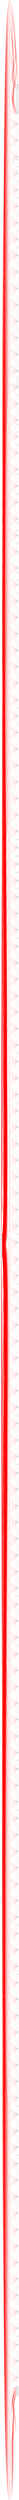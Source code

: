strict graph BCG {
rankdir=LR;
splines=true;
ranksep="8 equally";
concentrate = true;
node [shape=rectangle];
subgraph cluster_G {
label = "G";
color=black;
rank="same"
G1 [label="G1(0)"];
G2 [label="G2(0)"];
G3 [label="G3(0)"];
G4 [label="G4(0)"];
G5 [label="G5(0)"];
G6 [label="G6(0)"];
G7 [label="G7(0)"];
G8 [label="G8(0)"];
G9 [label="G9(0)"];
G10 [label="G10(0)"];
G11 [label="G11(0)"];
G12 [label="G12(0)"];
G13 [label="G13(0)"];
G14 [label="G14(0)"];
G15 [label="G15(0)"];
G16 [label="G16(0)"];
G17 [label="G17(0)"];
G18 [label="G18(0)"];
G19 [label="G19(0)"];
}
subgraph cluster_P {
label = "P";
color="black";
rank="same"
P1 [label="P1(2346)"];
P2 [label="P2(1)"];
P3 [label="P3(2800)"];
P4 [label="P4(43)"];
P5 [label="P5(2)"];
P6 [label="P6(3)"];
P7 [label="P7(2)"];
P8 [label="P8(3)"];
P9 [label="P9(2)"];
P10 [label="P10(3)"];
P11 [label="P11(2)"];
P12 [label="P12(3)"];
P13 [label="P13(2)"];
P14 [label="P14(3)"];
P15 [label="P15(2)"];
P16 [label="P16(3)"];
P17 [label="P17(2)"];
P18 [label="P18(3)"];
P19 [label="P19(2)"];
P20 [label="P20(3)"];
P21 [label="P21(56)"];
P22 [label="P22(170)"];
P23 [label="P23(19)"];
P24 [label="P24(26)"];
P25 [label="P25(12)"];
P26 [label="P26(48)"];
P27 [label="P27(2763)"];
P28 [label="P28(3)"];
P29 [label="P29(3)"];
P30 [label="P30(1)"];
P31 [label="P31(12)"];
P32 [label="P32(1)"];
P33 [label="P33(12)"];
P34 [label="P34(1)"];
P35 [label="P35(12)"];
P36 [label="P36(1)"];
P37 [label="P37(12)"];
P38 [label="P38(1)"];
P39 [label="P39(12)"];
P40 [label="P40(1)"];
P41 [label="P41(199)"];
P42 [label="P42(13)"];
P43 [label="P43(75)"];
P44 [label="P44(53)"];
P45 [label="P45(318)"];
P46 [label="P46(1)"];
P47 [label="P47(158)"];
P48 [label="P48(85)"];
P49 [label="P49(193)"];
P50 [label="P50(3)"];
P51 [label="P51(3)"];
P52 [label="P52(1)"];
P53 [label="P53(3)"];
P54 [label="P54(3)"];
P55 [label="P55(1)"];
P56 [label="P56(16)"];
P57 [label="P57(1)"];
P58 [label="P58(44)"];
P59 [label="P59(11)"];
P60 [label="P60(3)"];
P61 [label="P61(1)"];
P62 [label="P62(16)"];
P63 [label="P63(1)"];
P64 [label="P64(44)"];
P65 [label="P65(11)"];
P66 [label="P66(3)"];
P67 [label="P67(1)"];
P68 [label="P68(16)"];
P69 [label="P69(1)"];
P70 [label="P70(44)"];
P71 [label="P71(11)"];
P72 [label="P72(3)"];
P73 [label="P73(1)"];
P74 [label="P74(16)"];
P75 [label="P75(1)"];
P76 [label="P76(44)"];
P77 [label="P77(11)"];
P78 [label="P78(3)"];
P79 [label="P79(1)"];
P80 [label="P80(16)"];
P81 [label="P81(1)"];
P82 [label="P82(44)"];
P83 [label="P83(17)"];
P84 [label="P84(123)"];
P85 [label="P85(58)"];
P86 [label="P86(366)"];
P87 [label="P87(5)"];
P88 [label="P88(5)"];
P89 [label="P89(1)"];
P90 [label="P90(260)"];
P91 [label="P91(1)"];
P92 [label="P92(242)"];
P93 [label="P93(5)"];
P94 [label="P94(34)"];
P95 [label="P95(64)"];
P96 [label="P96(5)"];
P97 [label="P97(14)"];
P98 [label="P98(5)"];
P99 [label="P99(2)"];
P100 [label="P100(11)"];
P101 [label="P101(3)"];
P102 [label="P102(59)"];
P103 [label="P103(1)"];
P104 [label="P104(2147)"];
P105 [label="P105(1)"];
P106 [label="P106(95)"];
P107 [label="P107(89)"];
P108 [label="P108(213)"];
P109 [label="P109(1)"];
P110 [label="P110(46)"];
P111 [label="P111(174)"];
P112 [label="P112(7)"];
P113 [label="P113(9)"];
P114 [label="P114(37)"];
P115 [label="P115(8)"];
P116 [label="P116(813)"];
P117 [label="P117(1)"];
P118 [label="P118(95)"];
P119 [label="P119(84)"];
P120 [label="P120(232)"];
P121 [label="P121(1)"];
P122 [label="P122(46)"];
P123 [label="P123(174)"];
P124 [label="P124(11)"];
P125 [label="P125(9)"];
P126 [label="P126(5)"];
P127 [label="P127(37)"];
P128 [label="P128(8)"];
P129 [label="P129(813)"];
P130 [label="P130(1)"];
P131 [label="P131(95)"];
P132 [label="P132(84)"];
P133 [label="P133(232)"];
P134 [label="P134(1)"];
P135 [label="P135(46)"];
P136 [label="P136(174)"];
P137 [label="P137(11)"];
P138 [label="P138(9)"];
P139 [label="P139(5)"];
P140 [label="P140(37)"];
P141 [label="P141(8)"];
P142 [label="P142(813)"];
P143 [label="P143(1)"];
P144 [label="P144(95)"];
P145 [label="P145(84)"];
P146 [label="P146(232)"];
P147 [label="P147(1)"];
P148 [label="P148(46)"];
P149 [label="P149(174)"];
P150 [label="P150(11)"];
P151 [label="P151(9)"];
P152 [label="P152(5)"];
P153 [label="P153(37)"];
P154 [label="P154(8)"];
P155 [label="P155(783)"];
P156 [label="P156(1)"];
P157 [label="P157(95)"];
P158 [label="P158(89)"];
P159 [label="P159(213)"];
P160 [label="P160(1)"];
P161 [label="P161(46)"];
P162 [label="P162(174)"];
P163 [label="P163(7)"];
P164 [label="P164(9)"];
P165 [label="P165(37)"];
P166 [label="P166(8)"];
P167 [label="P167(798)"];
P168 [label="P168(1)"];
P169 [label="P169(95)"];
P170 [label="P170(89)"];
P171 [label="P171(219)"];
P172 [label="P172(1)"];
P173 [label="P173(46)"];
P174 [label="P174(174)"];
P175 [label="P175(10)"];
P176 [label="P176(13)"];
P177 [label="P177(37)"];
P178 [label="P178(8)"];
P179 [label="P179(744)"];
P180 [label="P180(1)"];
P181 [label="P181(66)"];
P182 [label="P182(76)"];
P183 [label="P183(210)"];
P184 [label="P184(1)"];
P185 [label="P185(37)"];
P186 [label="P186(132)"];
P187 [label="P187(19)"];
P188 [label="P188(17)"];
P189 [label="P189(7)"];
P190 [label="P190(37)"];
P191 [label="P191(8)"];
P192 [label="P192(744)"];
P193 [label="P193(1)"];
P194 [label="P194(66)"];
P195 [label="P195(76)"];
P196 [label="P196(210)"];
P197 [label="P197(1)"];
P198 [label="P198(37)"];
P199 [label="P199(132)"];
P200 [label="P200(19)"];
P201 [label="P201(17)"];
P202 [label="P202(7)"];
P203 [label="P203(37)"];
P204 [label="P204(8)"];
P205 [label="P205(694)"];
P206 [label="P206(1)"];
P207 [label="P207(66)"];
P208 [label="P208(76)"];
P209 [label="P209(190)"];
P210 [label="P210(1)"];
P211 [label="P211(37)"];
P212 [label="P212(132)"];
P213 [label="P213(9)"];
P214 [label="P214(12)"];
P215 [label="P215(37)"];
P216 [label="P216(8)"];
P217 [label="P217(86)"];
P218 [label="P218(7)"];
P219 [label="P219(74)"];
P220 [label="P220(24)"];
P221 [label="P221(1)"];
}
G1 -- P1[label="0.000",color="red",fontcolor="red"];
G1 -- P3[label="0.000",color="red",fontcolor="red"];
G1 -- P4[label="0.000",color="red",fontcolor="red"];
G1 -- P21[label="0.000",color="red",fontcolor="red"];
G1 -- P22[label="0.000",color="red",fontcolor="red"];
G1 -- P23[label="0.000",color="red",fontcolor="red"];
G1 -- P24[label="0.000",color="red",fontcolor="red"];
G1 -- P25[label="0.000",color="red",fontcolor="red"];
G1 -- P26[label="0.000",color="red",fontcolor="red"];
G1 -- P27[label="0.000",color="red",fontcolor="red"];
G1 -- P31[label="0.000",color="red",fontcolor="red"];
G1 -- P33[label="0.000",color="red",fontcolor="red"];
G1 -- P35[label="0.000",color="red",fontcolor="red"];
G1 -- P37[label="0.000",color="red",fontcolor="red"];
G1 -- P39[label="0.000",color="red",fontcolor="red"];
G1 -- P41[label="0.000",color="red",fontcolor="red"];
G1 -- P42[label="0.000",color="red",fontcolor="red"];
G1 -- P43[label="0.000",color="red",fontcolor="red"];
G1 -- P44[label="0.000",color="red",fontcolor="red"];
G1 -- P45[label="0.000",color="red",fontcolor="red"];
G1 -- P47[label="0.000",color="red",fontcolor="red"];
G1 -- P48[label="0.000",color="red",fontcolor="red"];
G1 -- P49[label="0.000",color="red",fontcolor="red"];
G1 -- P56[label="0.000",color="red",fontcolor="red"];
G1 -- P58[label="0.000",color="red",fontcolor="red"];
G1 -- P59[label="0.000",color="red",fontcolor="red"];
G1 -- P62[label="0.000",color="red",fontcolor="red"];
G1 -- P64[label="0.000",color="red",fontcolor="red"];
G1 -- P65[label="0.000",color="red",fontcolor="red"];
G1 -- P68[label="0.000",color="red",fontcolor="red"];
G1 -- P70[label="0.000",color="red",fontcolor="red"];
G1 -- P71[label="0.000",color="red",fontcolor="red"];
G1 -- P74[label="0.000",color="red",fontcolor="red"];
G1 -- P76[label="0.000",color="red",fontcolor="red"];
G1 -- P77[label="0.000",color="red",fontcolor="red"];
G1 -- P80[label="0.000",color="red",fontcolor="red"];
G1 -- P82[label="0.000",color="red",fontcolor="red"];
G1 -- P83[label="0.000",color="red",fontcolor="red"];
G1 -- P84[label="0.000",color="red",fontcolor="red"];
G1 -- P85[label="0.000",color="red",fontcolor="red"];
G1 -- P86[label="0.000",color="red",fontcolor="red"];
G1 -- P87[label="0.000",color="red",fontcolor="red"];
G1 -- P88[label="0.000",color="red",fontcolor="red"];
G1 -- P90[label="0.000",color="red",fontcolor="red"];
G1 -- P92[label="0.000",color="red",fontcolor="red"];
G1 -- P93[label="0.000",color="red",fontcolor="red"];
G1 -- P94[label="0.000",color="red",fontcolor="red"];
G1 -- P95[label="0.000",color="red",fontcolor="red"];
G1 -- P96[label="0.000",color="red",fontcolor="red"];
G1 -- P97[label="0.000",color="red",fontcolor="red"];
G1 -- P98[label="0.000",color="red",fontcolor="red"];
G1 -- P100[label="0.000",color="red",fontcolor="red"];
G1 -- P102[label="0.000",color="red",fontcolor="red"];
G1 -- P104[label="0.000",color="red",fontcolor="red"];
G1 -- P106[label="0.000",color="red",fontcolor="red"];
G1 -- P107[label="0.000",color="red",fontcolor="red"];
G1 -- P108[label="0.000",color="red",fontcolor="red"];
G1 -- P110[label="0.000",color="red",fontcolor="red"];
G1 -- P111[label="0.000",color="red",fontcolor="red"];
G1 -- P112[label="0.000",color="red",fontcolor="red"];
G1 -- P113[label="0.000",color="red",fontcolor="red"];
G1 -- P114[label="0.000",color="red",fontcolor="red"];
G1 -- P115[label="0.000",color="red",fontcolor="red"];
G1 -- P116[label="0.000",color="red",fontcolor="red"];
G1 -- P118[label="0.000",color="red",fontcolor="red"];
G1 -- P119[label="0.000",color="red",fontcolor="red"];
G1 -- P120[label="0.000",color="red",fontcolor="red"];
G1 -- P122[label="0.000",color="red",fontcolor="red"];
G1 -- P123[label="0.000",color="red",fontcolor="red"];
G1 -- P124[label="0.000",color="red",fontcolor="red"];
G1 -- P125[label="0.000",color="red",fontcolor="red"];
G1 -- P126[label="0.000",color="red",fontcolor="red"];
G1 -- P127[label="0.000",color="red",fontcolor="red"];
G1 -- P128[label="0.000",color="red",fontcolor="red"];
G1 -- P129[label="0.000",color="red",fontcolor="red"];
G1 -- P131[label="0.000",color="red",fontcolor="red"];
G1 -- P132[label="0.000",color="red",fontcolor="red"];
G1 -- P133[label="0.000",color="red",fontcolor="red"];
G1 -- P135[label="0.000",color="red",fontcolor="red"];
G1 -- P136[label="0.000",color="red",fontcolor="red"];
G1 -- P137[label="0.000",color="red",fontcolor="red"];
G1 -- P138[label="0.000",color="red",fontcolor="red"];
G1 -- P139[label="0.000",color="red",fontcolor="red"];
G1 -- P140[label="0.000",color="red",fontcolor="red"];
G1 -- P141[label="0.000",color="red",fontcolor="red"];
G1 -- P142[label="0.000",color="red",fontcolor="red"];
G1 -- P144[label="0.000",color="red",fontcolor="red"];
G1 -- P145[label="0.000",color="red",fontcolor="red"];
G1 -- P146[label="0.000",color="red",fontcolor="red"];
G1 -- P148[label="0.000",color="red",fontcolor="red"];
G1 -- P149[label="0.000",color="red",fontcolor="red"];
G1 -- P150[label="0.000",color="red",fontcolor="red"];
G1 -- P151[label="0.000",color="red",fontcolor="red"];
G1 -- P152[label="0.000",color="red",fontcolor="red"];
G1 -- P153[label="0.000",color="red",fontcolor="red"];
G1 -- P154[label="0.000",color="red",fontcolor="red"];
G1 -- P155[label="0.000",color="red",fontcolor="red"];
G1 -- P157[label="0.000",color="red",fontcolor="red"];
G1 -- P158[label="0.000",color="red",fontcolor="red"];
G1 -- P159[label="0.000",color="red",fontcolor="red"];
G1 -- P161[label="0.000",color="red",fontcolor="red"];
G1 -- P162[label="0.000",color="red",fontcolor="red"];
G1 -- P163[label="0.000",color="red",fontcolor="red"];
G1 -- P164[label="0.000",color="red",fontcolor="red"];
G1 -- P165[label="0.000",color="red",fontcolor="red"];
G1 -- P166[label="0.000",color="red",fontcolor="red"];
G1 -- P167[label="0.000",color="red",fontcolor="red"];
G1 -- P169[label="0.000",color="red",fontcolor="red"];
G1 -- P170[label="0.000",color="red",fontcolor="red"];
G1 -- P171[label="0.000",color="red",fontcolor="red"];
G1 -- P173[label="0.000",color="red",fontcolor="red"];
G1 -- P174[label="0.000",color="red",fontcolor="red"];
G1 -- P175[label="0.000",color="red",fontcolor="red"];
G1 -- P176[label="0.000",color="red",fontcolor="red"];
G1 -- P177[label="0.000",color="red",fontcolor="red"];
G1 -- P178[label="0.000",color="red",fontcolor="red"];
G1 -- P179[label="0.000",color="red",fontcolor="red"];
G1 -- P181[label="0.000",color="red",fontcolor="red"];
G1 -- P182[label="0.000",color="red",fontcolor="red"];
G1 -- P183[label="0.000",color="red",fontcolor="red"];
G1 -- P185[label="0.000",color="red",fontcolor="red"];
G1 -- P186[label="0.000",color="red",fontcolor="red"];
G1 -- P187[label="0.000",color="red",fontcolor="red"];
G1 -- P188[label="0.000",color="red",fontcolor="red"];
G1 -- P189[label="0.000",color="red",fontcolor="red"];
G1 -- P190[label="0.000",color="red",fontcolor="red"];
G1 -- P191[label="0.000",color="red",fontcolor="red"];
G1 -- P192[label="0.000",color="red",fontcolor="red"];
G1 -- P194[label="0.000",color="red",fontcolor="red"];
G1 -- P195[label="0.000",color="red",fontcolor="red"];
G1 -- P196[label="0.000",color="red",fontcolor="red"];
G1 -- P198[label="0.000",color="red",fontcolor="red"];
G1 -- P199[label="0.000",color="red",fontcolor="red"];
G1 -- P200[label="0.000",color="red",fontcolor="red"];
G1 -- P201[label="0.000",color="red",fontcolor="red"];
G1 -- P202[label="0.000",color="red",fontcolor="red"];
G1 -- P203[label="0.000",color="red",fontcolor="red"];
G1 -- P204[label="0.000",color="red",fontcolor="red"];
G1 -- P205[label="0.000",color="red",fontcolor="red"];
G1 -- P207[label="0.000",color="red",fontcolor="red"];
G1 -- P208[label="0.000",color="red",fontcolor="red"];
G1 -- P209[label="0.000",color="red",fontcolor="red"];
G1 -- P211[label="0.000",color="red",fontcolor="red"];
G1 -- P212[label="0.000",color="red",fontcolor="red"];
G1 -- P213[label="0.000",color="red",fontcolor="red"];
G1 -- P214[label="0.000",color="red",fontcolor="red"];
G1 -- P215[label="0.000",color="red",fontcolor="red"];
G1 -- P216[label="0.000",color="red",fontcolor="red"];
G1 -- P217[label="0.000",color="red",fontcolor="red"];
G1 -- P218[label="0.000",color="red",fontcolor="red"];
G1 -- P219[label="0.000",color="red",fontcolor="red"];
G1 -- P220[label="0.000",color="red",fontcolor="red"];
G2 -- P1[label="0.000",color="red",fontcolor="red"];
G2 -- P3[label="0.000",color="red",fontcolor="red"];
G2 -- P4[label="0.000",color="red",fontcolor="red"];
G2 -- P21[label="0.000",color="red",fontcolor="red"];
G2 -- P22[label="0.000",color="red",fontcolor="red"];
G2 -- P23[label="0.000",color="red",fontcolor="red"];
G2 -- P24[label="0.000",color="red",fontcolor="red"];
G2 -- P25[label="0.000",color="red",fontcolor="red"];
G2 -- P26[label="0.000",color="red",fontcolor="red"];
G2 -- P27[label="0.000",color="red",fontcolor="red"];
G2 -- P31[label="0.000",color="red",fontcolor="red"];
G2 -- P33[label="0.000",color="red",fontcolor="red"];
G2 -- P35[label="0.000",color="red",fontcolor="red"];
G2 -- P37[label="0.000",color="red",fontcolor="red"];
G2 -- P39[label="0.000",color="red",fontcolor="red"];
G2 -- P41[label="0.000",color="red",fontcolor="red"];
G2 -- P42[label="0.000",color="red",fontcolor="red"];
G2 -- P43[label="0.000",color="red",fontcolor="red"];
G2 -- P44[label="0.000",color="red",fontcolor="red"];
G2 -- P45[label="0.000",color="red",fontcolor="red"];
G2 -- P47[label="0.000",color="red",fontcolor="red"];
G2 -- P48[label="0.000",color="red",fontcolor="red"];
G2 -- P49[label="0.000",color="red",fontcolor="red"];
G2 -- P56[label="0.000",color="red",fontcolor="red"];
G2 -- P58[label="0.000",color="red",fontcolor="red"];
G2 -- P59[label="0.000",color="red",fontcolor="red"];
G2 -- P62[label="0.000",color="red",fontcolor="red"];
G2 -- P64[label="0.000",color="red",fontcolor="red"];
G2 -- P65[label="0.000",color="red",fontcolor="red"];
G2 -- P68[label="0.000",color="red",fontcolor="red"];
G2 -- P70[label="0.000",color="red",fontcolor="red"];
G2 -- P71[label="0.000",color="red",fontcolor="red"];
G2 -- P74[label="0.000",color="red",fontcolor="red"];
G2 -- P76[label="0.000",color="red",fontcolor="red"];
G2 -- P77[label="0.000",color="red",fontcolor="red"];
G2 -- P80[label="0.000",color="red",fontcolor="red"];
G2 -- P82[label="0.000",color="red",fontcolor="red"];
G2 -- P83[label="0.000",color="red",fontcolor="red"];
G2 -- P84[label="0.000",color="red",fontcolor="red"];
G2 -- P85[label="0.000",color="red",fontcolor="red"];
G2 -- P86[label="0.000",color="red",fontcolor="red"];
G2 -- P87[label="0.000",color="red",fontcolor="red"];
G2 -- P88[label="0.000",color="red",fontcolor="red"];
G2 -- P90[label="0.000",color="red",fontcolor="red"];
G2 -- P92[label="0.000",color="red",fontcolor="red"];
G2 -- P93[label="0.000",color="red",fontcolor="red"];
G2 -- P94[label="0.000",color="red",fontcolor="red"];
G2 -- P95[label="0.000",color="red",fontcolor="red"];
G2 -- P96[label="0.000",color="red",fontcolor="red"];
G2 -- P97[label="0.000",color="red",fontcolor="red"];
G2 -- P98[label="0.000",color="red",fontcolor="red"];
G2 -- P100[label="0.000",color="red",fontcolor="red"];
G2 -- P102[label="0.000",color="red",fontcolor="red"];
G2 -- P104[label="0.000",color="red",fontcolor="red"];
G2 -- P106[label="0.000",color="red",fontcolor="red"];
G2 -- P107[label="0.000",color="red",fontcolor="red"];
G2 -- P108[label="0.000",color="red",fontcolor="red"];
G2 -- P110[label="0.000",color="red",fontcolor="red"];
G2 -- P111[label="0.000",color="red",fontcolor="red"];
G2 -- P112[label="0.000",color="red",fontcolor="red"];
G2 -- P113[label="0.000",color="red",fontcolor="red"];
G2 -- P114[label="0.000",color="red",fontcolor="red"];
G2 -- P115[label="0.000",color="red",fontcolor="red"];
G2 -- P116[label="0.000",color="red",fontcolor="red"];
G2 -- P118[label="0.000",color="red",fontcolor="red"];
G2 -- P119[label="0.000",color="red",fontcolor="red"];
G2 -- P120[label="0.000",color="red",fontcolor="red"];
G2 -- P122[label="0.000",color="red",fontcolor="red"];
G2 -- P123[label="0.000",color="red",fontcolor="red"];
G2 -- P124[label="0.000",color="red",fontcolor="red"];
G2 -- P125[label="0.000",color="red",fontcolor="red"];
G2 -- P126[label="0.000",color="red",fontcolor="red"];
G2 -- P127[label="0.000",color="red",fontcolor="red"];
G2 -- P128[label="0.000",color="red",fontcolor="red"];
G2 -- P129[label="0.000",color="red",fontcolor="red"];
G2 -- P131[label="0.000",color="red",fontcolor="red"];
G2 -- P132[label="0.000",color="red",fontcolor="red"];
G2 -- P133[label="0.000",color="red",fontcolor="red"];
G2 -- P135[label="0.000",color="red",fontcolor="red"];
G2 -- P136[label="0.000",color="red",fontcolor="red"];
G2 -- P137[label="0.000",color="red",fontcolor="red"];
G2 -- P138[label="0.000",color="red",fontcolor="red"];
G2 -- P139[label="0.000",color="red",fontcolor="red"];
G2 -- P140[label="0.000",color="red",fontcolor="red"];
G2 -- P141[label="0.000",color="red",fontcolor="red"];
G2 -- P142[label="0.000",color="red",fontcolor="red"];
G2 -- P144[label="0.000",color="red",fontcolor="red"];
G2 -- P145[label="0.000",color="red",fontcolor="red"];
G2 -- P146[label="0.000",color="red",fontcolor="red"];
G2 -- P148[label="0.000",color="red",fontcolor="red"];
G2 -- P149[label="0.000",color="red",fontcolor="red"];
G2 -- P150[label="0.000",color="red",fontcolor="red"];
G2 -- P151[label="0.000",color="red",fontcolor="red"];
G2 -- P152[label="0.000",color="red",fontcolor="red"];
G2 -- P153[label="0.000",color="red",fontcolor="red"];
G2 -- P154[label="0.000",color="red",fontcolor="red"];
G2 -- P155[label="0.000",color="red",fontcolor="red"];
G2 -- P157[label="0.000",color="red",fontcolor="red"];
G2 -- P158[label="0.000",color="red",fontcolor="red"];
G2 -- P159[label="0.000",color="red",fontcolor="red"];
G2 -- P161[label="0.000",color="red",fontcolor="red"];
G2 -- P162[label="0.000",color="red",fontcolor="red"];
G2 -- P163[label="0.000",color="red",fontcolor="red"];
G2 -- P164[label="0.000",color="red",fontcolor="red"];
G2 -- P165[label="0.000",color="red",fontcolor="red"];
G2 -- P166[label="0.000",color="red",fontcolor="red"];
G2 -- P167[label="0.000",color="red",fontcolor="red"];
G2 -- P169[label="0.000",color="red",fontcolor="red"];
G2 -- P170[label="0.000",color="red",fontcolor="red"];
G2 -- P171[label="0.000",color="red",fontcolor="red"];
G2 -- P173[label="0.000",color="red",fontcolor="red"];
G2 -- P174[label="0.000",color="red",fontcolor="red"];
G2 -- P175[label="0.000",color="red",fontcolor="red"];
G2 -- P176[label="0.000",color="red",fontcolor="red"];
G2 -- P177[label="0.000",color="red",fontcolor="red"];
G2 -- P178[label="0.000",color="red",fontcolor="red"];
G2 -- P179[label="0.000",color="red",fontcolor="red"];
G2 -- P181[label="0.000",color="red",fontcolor="red"];
G2 -- P182[label="0.000",color="red",fontcolor="red"];
G2 -- P183[label="0.000",color="red",fontcolor="red"];
G2 -- P185[label="0.000",color="red",fontcolor="red"];
G2 -- P186[label="0.000",color="red",fontcolor="red"];
G2 -- P187[label="0.000",color="red",fontcolor="red"];
G2 -- P188[label="0.000",color="red",fontcolor="red"];
G2 -- P189[label="0.000",color="red",fontcolor="red"];
G2 -- P190[label="0.000",color="red",fontcolor="red"];
G2 -- P191[label="0.000",color="red",fontcolor="red"];
G2 -- P192[label="0.000",color="red",fontcolor="red"];
G2 -- P194[label="0.000",color="red",fontcolor="red"];
G2 -- P195[label="0.000",color="red",fontcolor="red"];
G2 -- P196[label="0.000",color="red",fontcolor="red"];
G2 -- P198[label="0.000",color="red",fontcolor="red"];
G2 -- P199[label="0.000",color="red",fontcolor="red"];
G2 -- P200[label="0.000",color="red",fontcolor="red"];
G2 -- P201[label="0.000",color="red",fontcolor="red"];
G2 -- P202[label="0.000",color="red",fontcolor="red"];
G2 -- P203[label="0.000",color="red",fontcolor="red"];
G2 -- P204[label="0.000",color="red",fontcolor="red"];
G2 -- P205[label="0.000",color="red",fontcolor="red"];
G2 -- P207[label="0.000",color="red",fontcolor="red"];
G2 -- P208[label="0.000",color="red",fontcolor="red"];
G2 -- P209[label="0.000",color="red",fontcolor="red"];
G2 -- P211[label="0.000",color="red",fontcolor="red"];
G2 -- P212[label="0.000",color="red",fontcolor="red"];
G2 -- P213[label="0.000",color="red",fontcolor="red"];
G2 -- P214[label="0.000",color="red",fontcolor="red"];
G2 -- P215[label="0.000",color="red",fontcolor="red"];
G2 -- P216[label="0.000",color="red",fontcolor="red"];
G2 -- P217[label="0.000",color="red",fontcolor="red"];
G2 -- P218[label="0.000",color="red",fontcolor="red"];
G2 -- P219[label="0.000",color="red",fontcolor="red"];
G2 -- P220[label="0.000",color="red",fontcolor="red"];
G3 -- P1[label="0.000",color="red",fontcolor="red"];
G3 -- P3[label="0.000",color="red",fontcolor="red"];
G3 -- P4[label="0.000",color="red",fontcolor="red"];
G3 -- P21[label="0.000",color="red",fontcolor="red"];
G3 -- P22[label="0.000",color="red",fontcolor="red"];
G3 -- P23[label="0.000",color="red",fontcolor="red"];
G3 -- P24[label="0.000",color="red",fontcolor="red"];
G3 -- P25[label="0.000",color="red",fontcolor="red"];
G3 -- P26[label="0.000",color="red",fontcolor="red"];
G3 -- P27[label="0.000",color="red",fontcolor="red"];
G3 -- P31[label="0.000",color="red",fontcolor="red"];
G3 -- P33[label="0.000",color="red",fontcolor="red"];
G3 -- P35[label="0.000",color="red",fontcolor="red"];
G3 -- P37[label="0.000",color="red",fontcolor="red"];
G3 -- P39[label="0.000",color="red",fontcolor="red"];
G3 -- P41[label="0.000",color="red",fontcolor="red"];
G3 -- P42[label="0.000",color="red",fontcolor="red"];
G3 -- P43[label="0.000",color="red",fontcolor="red"];
G3 -- P44[label="0.000",color="red",fontcolor="red"];
G3 -- P45[label="0.000",color="red",fontcolor="red"];
G3 -- P47[label="0.000",color="red",fontcolor="red"];
G3 -- P48[label="0.000",color="red",fontcolor="red"];
G3 -- P49[label="0.000",color="red",fontcolor="red"];
G3 -- P56[label="0.000",color="red",fontcolor="red"];
G3 -- P58[label="0.000",color="red",fontcolor="red"];
G3 -- P59[label="0.000",color="red",fontcolor="red"];
G3 -- P62[label="0.000",color="red",fontcolor="red"];
G3 -- P64[label="0.000",color="red",fontcolor="red"];
G3 -- P65[label="0.000",color="red",fontcolor="red"];
G3 -- P68[label="0.000",color="red",fontcolor="red"];
G3 -- P70[label="0.000",color="red",fontcolor="red"];
G3 -- P71[label="0.000",color="red",fontcolor="red"];
G3 -- P74[label="0.000",color="red",fontcolor="red"];
G3 -- P76[label="0.000",color="red",fontcolor="red"];
G3 -- P77[label="0.000",color="red",fontcolor="red"];
G3 -- P80[label="0.000",color="red",fontcolor="red"];
G3 -- P82[label="0.000",color="red",fontcolor="red"];
G3 -- P83[label="0.000",color="red",fontcolor="red"];
G3 -- P84[label="0.000",color="red",fontcolor="red"];
G3 -- P85[label="0.000",color="red",fontcolor="red"];
G3 -- P86[label="0.000",color="red",fontcolor="red"];
G3 -- P87[label="0.000",color="red",fontcolor="red"];
G3 -- P88[label="0.000",color="red",fontcolor="red"];
G3 -- P90[label="0.000",color="red",fontcolor="red"];
G3 -- P92[label="0.000",color="red",fontcolor="red"];
G3 -- P93[label="0.000",color="red",fontcolor="red"];
G3 -- P94[label="0.000",color="red",fontcolor="red"];
G3 -- P95[label="0.000",color="red",fontcolor="red"];
G3 -- P96[label="0.000",color="red",fontcolor="red"];
G3 -- P97[label="0.000",color="red",fontcolor="red"];
G3 -- P98[label="0.000",color="red",fontcolor="red"];
G3 -- P100[label="0.000",color="red",fontcolor="red"];
G3 -- P102[label="0.000",color="red",fontcolor="red"];
G3 -- P104[label="0.000",color="red",fontcolor="red"];
G3 -- P106[label="0.000",color="red",fontcolor="red"];
G3 -- P107[label="0.000",color="red",fontcolor="red"];
G3 -- P108[label="0.000",color="red",fontcolor="red"];
G3 -- P110[label="0.000",color="red",fontcolor="red"];
G3 -- P111[label="0.000",color="red",fontcolor="red"];
G3 -- P112[label="0.000",color="red",fontcolor="red"];
G3 -- P113[label="0.000",color="red",fontcolor="red"];
G3 -- P114[label="0.000",color="red",fontcolor="red"];
G3 -- P115[label="0.000",color="red",fontcolor="red"];
G3 -- P116[label="0.000",color="red",fontcolor="red"];
G3 -- P118[label="0.000",color="red",fontcolor="red"];
G3 -- P119[label="0.000",color="red",fontcolor="red"];
G3 -- P120[label="0.000",color="red",fontcolor="red"];
G3 -- P122[label="0.000",color="red",fontcolor="red"];
G3 -- P123[label="0.000",color="red",fontcolor="red"];
G3 -- P124[label="0.000",color="red",fontcolor="red"];
G3 -- P125[label="0.000",color="red",fontcolor="red"];
G3 -- P126[label="0.000",color="red",fontcolor="red"];
G3 -- P127[label="0.000",color="red",fontcolor="red"];
G3 -- P128[label="0.000",color="red",fontcolor="red"];
G3 -- P129[label="0.000",color="red",fontcolor="red"];
G3 -- P131[label="0.000",color="red",fontcolor="red"];
G3 -- P132[label="0.000",color="red",fontcolor="red"];
G3 -- P133[label="0.000",color="red",fontcolor="red"];
G3 -- P135[label="0.000",color="red",fontcolor="red"];
G3 -- P136[label="0.000",color="red",fontcolor="red"];
G3 -- P137[label="0.000",color="red",fontcolor="red"];
G3 -- P138[label="0.000",color="red",fontcolor="red"];
G3 -- P139[label="0.000",color="red",fontcolor="red"];
G3 -- P140[label="0.000",color="red",fontcolor="red"];
G3 -- P141[label="0.000",color="red",fontcolor="red"];
G3 -- P142[label="0.000",color="red",fontcolor="red"];
G3 -- P144[label="0.000",color="red",fontcolor="red"];
G3 -- P145[label="0.000",color="red",fontcolor="red"];
G3 -- P146[label="0.000",color="red",fontcolor="red"];
G3 -- P148[label="0.000",color="red",fontcolor="red"];
G3 -- P149[label="0.000",color="red",fontcolor="red"];
G3 -- P150[label="0.000",color="red",fontcolor="red"];
G3 -- P151[label="0.000",color="red",fontcolor="red"];
G3 -- P152[label="0.000",color="red",fontcolor="red"];
G3 -- P153[label="0.000",color="red",fontcolor="red"];
G3 -- P154[label="0.000",color="red",fontcolor="red"];
G3 -- P155[label="0.000",color="red",fontcolor="red"];
G3 -- P157[label="0.000",color="red",fontcolor="red"];
G3 -- P158[label="0.000",color="red",fontcolor="red"];
G3 -- P159[label="0.000",color="red",fontcolor="red"];
G3 -- P161[label="0.000",color="red",fontcolor="red"];
G3 -- P162[label="0.000",color="red",fontcolor="red"];
G3 -- P163[label="0.000",color="red",fontcolor="red"];
G3 -- P164[label="0.000",color="red",fontcolor="red"];
G3 -- P165[label="0.000",color="red",fontcolor="red"];
G3 -- P166[label="0.000",color="red",fontcolor="red"];
G3 -- P167[label="0.000",color="red",fontcolor="red"];
G3 -- P169[label="0.000",color="red",fontcolor="red"];
G3 -- P170[label="0.000",color="red",fontcolor="red"];
G3 -- P171[label="0.000",color="red",fontcolor="red"];
G3 -- P173[label="0.000",color="red",fontcolor="red"];
G3 -- P174[label="0.000",color="red",fontcolor="red"];
G3 -- P175[label="0.000",color="red",fontcolor="red"];
G3 -- P176[label="0.000",color="red",fontcolor="red"];
G3 -- P177[label="0.000",color="red",fontcolor="red"];
G3 -- P178[label="0.000",color="red",fontcolor="red"];
G3 -- P179[label="0.000",color="red",fontcolor="red"];
G3 -- P181[label="0.000",color="red",fontcolor="red"];
G3 -- P182[label="0.000",color="red",fontcolor="red"];
G3 -- P183[label="0.000",color="red",fontcolor="red"];
G3 -- P185[label="0.000",color="red",fontcolor="red"];
G3 -- P186[label="0.000",color="red",fontcolor="red"];
G3 -- P187[label="0.000",color="red",fontcolor="red"];
G3 -- P188[label="0.000",color="red",fontcolor="red"];
G3 -- P189[label="0.000",color="red",fontcolor="red"];
G3 -- P190[label="0.000",color="red",fontcolor="red"];
G3 -- P191[label="0.000",color="red",fontcolor="red"];
G3 -- P192[label="0.000",color="red",fontcolor="red"];
G3 -- P194[label="0.000",color="red",fontcolor="red"];
G3 -- P195[label="0.000",color="red",fontcolor="red"];
G3 -- P196[label="0.000",color="red",fontcolor="red"];
G3 -- P198[label="0.000",color="red",fontcolor="red"];
G3 -- P199[label="0.000",color="red",fontcolor="red"];
G3 -- P200[label="0.000",color="red",fontcolor="red"];
G3 -- P201[label="0.000",color="red",fontcolor="red"];
G3 -- P202[label="0.000",color="red",fontcolor="red"];
G3 -- P203[label="0.000",color="red",fontcolor="red"];
G3 -- P204[label="0.000",color="red",fontcolor="red"];
G3 -- P205[label="0.000",color="red",fontcolor="red"];
G3 -- P207[label="0.000",color="red",fontcolor="red"];
G3 -- P208[label="0.000",color="red",fontcolor="red"];
G3 -- P209[label="0.000",color="red",fontcolor="red"];
G3 -- P211[label="0.000",color="red",fontcolor="red"];
G3 -- P212[label="0.000",color="red",fontcolor="red"];
G3 -- P213[label="0.000",color="red",fontcolor="red"];
G3 -- P214[label="0.000",color="red",fontcolor="red"];
G3 -- P215[label="0.000",color="red",fontcolor="red"];
G3 -- P216[label="0.000",color="red",fontcolor="red"];
G3 -- P217[label="0.000",color="red",fontcolor="red"];
G3 -- P218[label="0.000",color="red",fontcolor="red"];
G3 -- P219[label="0.000",color="red",fontcolor="red"];
G3 -- P220[label="0.000",color="red",fontcolor="red"];
G4 -- P1[label="0.000",color="red",fontcolor="red"];
G4 -- P3[label="0.000",color="red",fontcolor="red"];
G4 -- P4[label="0.000",color="red",fontcolor="red"];
G4 -- P21[label="0.000",color="red",fontcolor="red"];
G4 -- P22[label="0.000",color="red",fontcolor="red"];
G4 -- P23[label="0.000",color="red",fontcolor="red"];
G4 -- P24[label="0.000",color="red",fontcolor="red"];
G4 -- P25[label="0.000",color="red",fontcolor="red"];
G4 -- P26[label="0.000",color="red",fontcolor="red"];
G4 -- P27[label="0.000",color="red",fontcolor="red"];
G4 -- P31[label="0.000",color="red",fontcolor="red"];
G4 -- P33[label="0.000",color="red",fontcolor="red"];
G4 -- P35[label="0.000",color="red",fontcolor="red"];
G4 -- P37[label="0.000",color="red",fontcolor="red"];
G4 -- P39[label="0.000",color="red",fontcolor="red"];
G4 -- P41[label="0.000",color="red",fontcolor="red"];
G4 -- P42[label="0.000",color="red",fontcolor="red"];
G4 -- P43[label="0.000",color="red",fontcolor="red"];
G4 -- P44[label="0.000",color="red",fontcolor="red"];
G4 -- P45[label="0.000",color="red",fontcolor="red"];
G4 -- P47[label="0.000",color="red",fontcolor="red"];
G4 -- P48[label="0.000",color="red",fontcolor="red"];
G4 -- P49[label="0.000",color="red",fontcolor="red"];
G4 -- P56[label="0.000",color="red",fontcolor="red"];
G4 -- P58[label="0.000",color="red",fontcolor="red"];
G4 -- P59[label="0.000",color="red",fontcolor="red"];
G4 -- P62[label="0.000",color="red",fontcolor="red"];
G4 -- P64[label="0.000",color="red",fontcolor="red"];
G4 -- P65[label="0.000",color="red",fontcolor="red"];
G4 -- P68[label="0.000",color="red",fontcolor="red"];
G4 -- P70[label="0.000",color="red",fontcolor="red"];
G4 -- P71[label="0.000",color="red",fontcolor="red"];
G4 -- P74[label="0.000",color="red",fontcolor="red"];
G4 -- P76[label="0.000",color="red",fontcolor="red"];
G4 -- P77[label="0.000",color="red",fontcolor="red"];
G4 -- P80[label="0.000",color="red",fontcolor="red"];
G4 -- P82[label="0.000",color="red",fontcolor="red"];
G4 -- P83[label="0.000",color="red",fontcolor="red"];
G4 -- P84[label="0.000",color="red",fontcolor="red"];
G4 -- P85[label="0.000",color="red",fontcolor="red"];
G4 -- P86[label="0.000",color="red",fontcolor="red"];
G4 -- P87[label="0.000",color="red",fontcolor="red"];
G4 -- P88[label="0.000",color="red",fontcolor="red"];
G4 -- P90[label="0.000",color="red",fontcolor="red"];
G4 -- P92[label="0.000",color="red",fontcolor="red"];
G4 -- P93[label="0.000",color="red",fontcolor="red"];
G4 -- P94[label="0.000",color="red",fontcolor="red"];
G4 -- P95[label="0.000",color="red",fontcolor="red"];
G4 -- P96[label="0.000",color="red",fontcolor="red"];
G4 -- P97[label="0.000",color="red",fontcolor="red"];
G4 -- P98[label="0.000",color="red",fontcolor="red"];
G4 -- P100[label="0.000",color="red",fontcolor="red"];
G4 -- P102[label="0.000",color="red",fontcolor="red"];
G4 -- P104[label="0.000",color="red",fontcolor="red"];
G4 -- P106[label="0.000",color="red",fontcolor="red"];
G4 -- P107[label="0.000",color="red",fontcolor="red"];
G4 -- P108[label="0.000",color="red",fontcolor="red"];
G4 -- P110[label="0.000",color="red",fontcolor="red"];
G4 -- P111[label="0.000",color="red",fontcolor="red"];
G4 -- P112[label="0.000",color="red",fontcolor="red"];
G4 -- P113[label="0.000",color="red",fontcolor="red"];
G4 -- P114[label="0.000",color="red",fontcolor="red"];
G4 -- P115[label="0.000",color="red",fontcolor="red"];
G4 -- P116[label="0.000",color="red",fontcolor="red"];
G4 -- P118[label="0.000",color="red",fontcolor="red"];
G4 -- P119[label="0.000",color="red",fontcolor="red"];
G4 -- P120[label="0.000",color="red",fontcolor="red"];
G4 -- P122[label="0.000",color="red",fontcolor="red"];
G4 -- P123[label="0.000",color="red",fontcolor="red"];
G4 -- P124[label="0.000",color="red",fontcolor="red"];
G4 -- P125[label="0.000",color="red",fontcolor="red"];
G4 -- P126[label="0.000",color="red",fontcolor="red"];
G4 -- P127[label="0.000",color="red",fontcolor="red"];
G4 -- P128[label="0.000",color="red",fontcolor="red"];
G4 -- P129[label="0.000",color="red",fontcolor="red"];
G4 -- P131[label="0.000",color="red",fontcolor="red"];
G4 -- P132[label="0.000",color="red",fontcolor="red"];
G4 -- P133[label="0.000",color="red",fontcolor="red"];
G4 -- P135[label="0.000",color="red",fontcolor="red"];
G4 -- P136[label="0.000",color="red",fontcolor="red"];
G4 -- P137[label="0.000",color="red",fontcolor="red"];
G4 -- P138[label="0.000",color="red",fontcolor="red"];
G4 -- P139[label="0.000",color="red",fontcolor="red"];
G4 -- P140[label="0.000",color="red",fontcolor="red"];
G4 -- P141[label="0.000",color="red",fontcolor="red"];
G4 -- P142[label="0.000",color="red",fontcolor="red"];
G4 -- P144[label="0.000",color="red",fontcolor="red"];
G4 -- P145[label="0.000",color="red",fontcolor="red"];
G4 -- P146[label="0.000",color="red",fontcolor="red"];
G4 -- P148[label="0.000",color="red",fontcolor="red"];
G4 -- P149[label="0.000",color="red",fontcolor="red"];
G4 -- P150[label="0.000",color="red",fontcolor="red"];
G4 -- P151[label="0.000",color="red",fontcolor="red"];
G4 -- P152[label="0.000",color="red",fontcolor="red"];
G4 -- P153[label="0.000",color="red",fontcolor="red"];
G4 -- P154[label="0.000",color="red",fontcolor="red"];
G4 -- P155[label="0.000",color="red",fontcolor="red"];
G4 -- P157[label="0.000",color="red",fontcolor="red"];
G4 -- P158[label="0.000",color="red",fontcolor="red"];
G4 -- P159[label="0.000",color="red",fontcolor="red"];
G4 -- P161[label="0.000",color="red",fontcolor="red"];
G4 -- P162[label="0.000",color="red",fontcolor="red"];
G4 -- P163[label="0.000",color="red",fontcolor="red"];
G4 -- P164[label="0.000",color="red",fontcolor="red"];
G4 -- P165[label="0.000",color="red",fontcolor="red"];
G4 -- P166[label="0.000",color="red",fontcolor="red"];
G4 -- P167[label="0.000",color="red",fontcolor="red"];
G4 -- P169[label="0.000",color="red",fontcolor="red"];
G4 -- P170[label="0.000",color="red",fontcolor="red"];
G4 -- P171[label="0.000",color="red",fontcolor="red"];
G4 -- P173[label="0.000",color="red",fontcolor="red"];
G4 -- P174[label="0.000",color="red",fontcolor="red"];
G4 -- P175[label="0.000",color="red",fontcolor="red"];
G4 -- P176[label="0.000",color="red",fontcolor="red"];
G4 -- P177[label="0.000",color="red",fontcolor="red"];
G4 -- P178[label="0.000",color="red",fontcolor="red"];
G4 -- P179[label="0.000",color="red",fontcolor="red"];
G4 -- P181[label="0.000",color="red",fontcolor="red"];
G4 -- P182[label="0.000",color="red",fontcolor="red"];
G4 -- P183[label="0.000",color="red",fontcolor="red"];
G4 -- P185[label="0.000",color="red",fontcolor="red"];
G4 -- P186[label="0.000",color="red",fontcolor="red"];
G4 -- P187[label="0.000",color="red",fontcolor="red"];
G4 -- P188[label="0.000",color="red",fontcolor="red"];
G4 -- P189[label="0.000",color="red",fontcolor="red"];
G4 -- P190[label="0.000",color="red",fontcolor="red"];
G4 -- P191[label="0.000",color="red",fontcolor="red"];
G4 -- P192[label="0.000",color="red",fontcolor="red"];
G4 -- P194[label="0.000",color="red",fontcolor="red"];
G4 -- P195[label="0.000",color="red",fontcolor="red"];
G4 -- P196[label="0.000",color="red",fontcolor="red"];
G4 -- P198[label="0.000",color="red",fontcolor="red"];
G4 -- P199[label="0.000",color="red",fontcolor="red"];
G4 -- P200[label="0.000",color="red",fontcolor="red"];
G4 -- P201[label="0.000",color="red",fontcolor="red"];
G4 -- P202[label="0.000",color="red",fontcolor="red"];
G4 -- P203[label="0.000",color="red",fontcolor="red"];
G4 -- P204[label="0.000",color="red",fontcolor="red"];
G4 -- P205[label="0.000",color="red",fontcolor="red"];
G4 -- P207[label="0.000",color="red",fontcolor="red"];
G4 -- P208[label="0.000",color="red",fontcolor="red"];
G4 -- P209[label="0.000",color="red",fontcolor="red"];
G4 -- P211[label="0.000",color="red",fontcolor="red"];
G4 -- P212[label="0.000",color="red",fontcolor="red"];
G4 -- P213[label="0.000",color="red",fontcolor="red"];
G4 -- P214[label="0.000",color="red",fontcolor="red"];
G4 -- P215[label="0.000",color="red",fontcolor="red"];
G4 -- P216[label="0.000",color="red",fontcolor="red"];
G4 -- P217[label="0.000",color="red",fontcolor="red"];
G4 -- P218[label="0.000",color="red",fontcolor="red"];
G4 -- P219[label="0.000",color="red",fontcolor="red"];
G4 -- P220[label="0.000",color="red",fontcolor="red"];
G5 -- P1[label="0.000",color="red",fontcolor="red"];
G5 -- P3[label="0.000",color="red",fontcolor="red"];
G5 -- P4[label="0.000",color="red",fontcolor="red"];
G5 -- P21[label="0.000",color="red",fontcolor="red"];
G5 -- P22[label="0.000",color="red",fontcolor="red"];
G5 -- P23[label="0.000",color="red",fontcolor="red"];
G5 -- P24[label="0.000",color="red",fontcolor="red"];
G5 -- P25[label="0.000",color="red",fontcolor="red"];
G5 -- P26[label="0.000",color="red",fontcolor="red"];
G5 -- P27[label="0.000",color="red",fontcolor="red"];
G5 -- P31[label="0.000",color="red",fontcolor="red"];
G5 -- P33[label="0.000",color="red",fontcolor="red"];
G5 -- P35[label="0.000",color="red",fontcolor="red"];
G5 -- P37[label="0.000",color="red",fontcolor="red"];
G5 -- P39[label="0.000",color="red",fontcolor="red"];
G5 -- P41[label="0.000",color="red",fontcolor="red"];
G5 -- P42[label="0.000",color="red",fontcolor="red"];
G5 -- P43[label="0.000",color="red",fontcolor="red"];
G5 -- P44[label="0.000",color="red",fontcolor="red"];
G5 -- P45[label="0.000",color="red",fontcolor="red"];
G5 -- P47[label="0.000",color="red",fontcolor="red"];
G5 -- P48[label="0.000",color="red",fontcolor="red"];
G5 -- P49[label="0.000",color="red",fontcolor="red"];
G5 -- P56[label="0.000",color="red",fontcolor="red"];
G5 -- P58[label="0.000",color="red",fontcolor="red"];
G5 -- P59[label="0.000",color="red",fontcolor="red"];
G5 -- P62[label="0.000",color="red",fontcolor="red"];
G5 -- P64[label="0.000",color="red",fontcolor="red"];
G5 -- P65[label="0.000",color="red",fontcolor="red"];
G5 -- P68[label="0.000",color="red",fontcolor="red"];
G5 -- P70[label="0.000",color="red",fontcolor="red"];
G5 -- P71[label="0.000",color="red",fontcolor="red"];
G5 -- P74[label="0.000",color="red",fontcolor="red"];
G5 -- P76[label="0.000",color="red",fontcolor="red"];
G5 -- P77[label="0.000",color="red",fontcolor="red"];
G5 -- P80[label="0.000",color="red",fontcolor="red"];
G5 -- P82[label="0.000",color="red",fontcolor="red"];
G5 -- P83[label="0.000",color="red",fontcolor="red"];
G5 -- P84[label="0.000",color="red",fontcolor="red"];
G5 -- P85[label="0.000",color="red",fontcolor="red"];
G5 -- P86[label="0.000",color="red",fontcolor="red"];
G5 -- P87[label="0.000",color="red",fontcolor="red"];
G5 -- P88[label="0.000",color="red",fontcolor="red"];
G5 -- P90[label="0.000",color="red",fontcolor="red"];
G5 -- P92[label="0.000",color="red",fontcolor="red"];
G5 -- P93[label="0.000",color="red",fontcolor="red"];
G5 -- P94[label="0.000",color="red",fontcolor="red"];
G5 -- P95[label="0.000",color="red",fontcolor="red"];
G5 -- P96[label="0.000",color="red",fontcolor="red"];
G5 -- P97[label="0.000",color="red",fontcolor="red"];
G5 -- P98[label="0.000",color="red",fontcolor="red"];
G5 -- P100[label="0.000",color="red",fontcolor="red"];
G5 -- P102[label="0.000",color="red",fontcolor="red"];
G5 -- P104[label="0.000",color="red",fontcolor="red"];
G5 -- P106[label="0.000",color="red",fontcolor="red"];
G5 -- P107[label="0.000",color="red",fontcolor="red"];
G5 -- P108[label="0.000",color="red",fontcolor="red"];
G5 -- P110[label="0.000",color="red",fontcolor="red"];
G5 -- P111[label="0.000",color="red",fontcolor="red"];
G5 -- P112[label="0.000",color="red",fontcolor="red"];
G5 -- P113[label="0.000",color="red",fontcolor="red"];
G5 -- P114[label="0.000",color="red",fontcolor="red"];
G5 -- P115[label="0.000",color="red",fontcolor="red"];
G5 -- P116[label="0.000",color="red",fontcolor="red"];
G5 -- P118[label="0.000",color="red",fontcolor="red"];
G5 -- P119[label="0.000",color="red",fontcolor="red"];
G5 -- P120[label="0.000",color="red",fontcolor="red"];
G5 -- P122[label="0.000",color="red",fontcolor="red"];
G5 -- P123[label="0.000",color="red",fontcolor="red"];
G5 -- P124[label="0.000",color="red",fontcolor="red"];
G5 -- P125[label="0.000",color="red",fontcolor="red"];
G5 -- P126[label="0.000",color="red",fontcolor="red"];
G5 -- P127[label="0.000",color="red",fontcolor="red"];
G5 -- P128[label="0.000",color="red",fontcolor="red"];
G5 -- P129[label="0.000",color="red",fontcolor="red"];
G5 -- P131[label="0.000",color="red",fontcolor="red"];
G5 -- P132[label="0.000",color="red",fontcolor="red"];
G5 -- P133[label="0.000",color="red",fontcolor="red"];
G5 -- P135[label="0.000",color="red",fontcolor="red"];
G5 -- P136[label="0.000",color="red",fontcolor="red"];
G5 -- P137[label="0.000",color="red",fontcolor="red"];
G5 -- P138[label="0.000",color="red",fontcolor="red"];
G5 -- P139[label="0.000",color="red",fontcolor="red"];
G5 -- P140[label="0.000",color="red",fontcolor="red"];
G5 -- P141[label="0.000",color="red",fontcolor="red"];
G5 -- P142[label="0.000",color="red",fontcolor="red"];
G5 -- P144[label="0.000",color="red",fontcolor="red"];
G5 -- P145[label="0.000",color="red",fontcolor="red"];
G5 -- P146[label="0.000",color="red",fontcolor="red"];
G5 -- P148[label="0.000",color="red",fontcolor="red"];
G5 -- P149[label="0.000",color="red",fontcolor="red"];
G5 -- P150[label="0.000",color="red",fontcolor="red"];
G5 -- P151[label="0.000",color="red",fontcolor="red"];
G5 -- P152[label="0.000",color="red",fontcolor="red"];
G5 -- P153[label="0.000",color="red",fontcolor="red"];
G5 -- P154[label="0.000",color="red",fontcolor="red"];
G5 -- P155[label="0.000",color="red",fontcolor="red"];
G5 -- P157[label="0.000",color="red",fontcolor="red"];
G5 -- P158[label="0.000",color="red",fontcolor="red"];
G5 -- P159[label="0.000",color="red",fontcolor="red"];
G5 -- P161[label="0.000",color="red",fontcolor="red"];
G5 -- P162[label="0.000",color="red",fontcolor="red"];
G5 -- P163[label="0.000",color="red",fontcolor="red"];
G5 -- P164[label="0.000",color="red",fontcolor="red"];
G5 -- P165[label="0.000",color="red",fontcolor="red"];
G5 -- P166[label="0.000",color="red",fontcolor="red"];
G5 -- P167[label="0.000",color="red",fontcolor="red"];
G5 -- P169[label="0.000",color="red",fontcolor="red"];
G5 -- P170[label="0.000",color="red",fontcolor="red"];
G5 -- P171[label="0.000",color="red",fontcolor="red"];
G5 -- P173[label="0.000",color="red",fontcolor="red"];
G5 -- P174[label="0.000",color="red",fontcolor="red"];
G5 -- P175[label="0.000",color="red",fontcolor="red"];
G5 -- P176[label="0.000",color="red",fontcolor="red"];
G5 -- P177[label="0.000",color="red",fontcolor="red"];
G5 -- P178[label="0.000",color="red",fontcolor="red"];
G5 -- P179[label="0.000",color="red",fontcolor="red"];
G5 -- P181[label="0.000",color="red",fontcolor="red"];
G5 -- P182[label="0.000",color="red",fontcolor="red"];
G5 -- P183[label="0.000",color="red",fontcolor="red"];
G5 -- P185[label="0.000",color="red",fontcolor="red"];
G5 -- P186[label="0.000",color="red",fontcolor="red"];
G5 -- P187[label="0.000",color="red",fontcolor="red"];
G5 -- P188[label="0.000",color="red",fontcolor="red"];
G5 -- P189[label="0.000",color="red",fontcolor="red"];
G5 -- P190[label="0.000",color="red",fontcolor="red"];
G5 -- P191[label="0.000",color="red",fontcolor="red"];
G5 -- P192[label="0.000",color="red",fontcolor="red"];
G5 -- P194[label="0.000",color="red",fontcolor="red"];
G5 -- P195[label="0.000",color="red",fontcolor="red"];
G5 -- P196[label="0.000",color="red",fontcolor="red"];
G5 -- P198[label="0.000",color="red",fontcolor="red"];
G5 -- P199[label="0.000",color="red",fontcolor="red"];
G5 -- P200[label="0.000",color="red",fontcolor="red"];
G5 -- P201[label="0.000",color="red",fontcolor="red"];
G5 -- P202[label="0.000",color="red",fontcolor="red"];
G5 -- P203[label="0.000",color="red",fontcolor="red"];
G5 -- P204[label="0.000",color="red",fontcolor="red"];
G5 -- P205[label="0.000",color="red",fontcolor="red"];
G5 -- P207[label="0.000",color="red",fontcolor="red"];
G5 -- P208[label="0.000",color="red",fontcolor="red"];
G5 -- P209[label="0.000",color="red",fontcolor="red"];
G5 -- P211[label="0.000",color="red",fontcolor="red"];
G5 -- P212[label="0.000",color="red",fontcolor="red"];
G5 -- P213[label="0.000",color="red",fontcolor="red"];
G5 -- P214[label="0.000",color="red",fontcolor="red"];
G5 -- P215[label="0.000",color="red",fontcolor="red"];
G5 -- P216[label="0.000",color="red",fontcolor="red"];
G5 -- P217[label="0.000",color="red",fontcolor="red"];
G5 -- P218[label="0.000",color="red",fontcolor="red"];
G5 -- P219[label="0.000",color="red",fontcolor="red"];
G5 -- P220[label="0.000",color="red",fontcolor="red"];
G6 -- P1[label="0.000",color="red",fontcolor="red"];
G6 -- P3[label="0.000",color="red",fontcolor="red"];
G6 -- P4[label="0.000",color="red",fontcolor="red"];
G6 -- P21[label="0.000",color="red",fontcolor="red"];
G6 -- P22[label="0.000",color="red",fontcolor="red"];
G6 -- P23[label="0.000",color="red",fontcolor="red"];
G6 -- P24[label="0.000",color="red",fontcolor="red"];
G6 -- P25[label="0.000",color="red",fontcolor="red"];
G6 -- P26[label="0.000",color="red",fontcolor="red"];
G6 -- P27[label="0.000",color="red",fontcolor="red"];
G6 -- P31[label="0.000",color="red",fontcolor="red"];
G6 -- P33[label="0.000",color="red",fontcolor="red"];
G6 -- P35[label="0.000",color="red",fontcolor="red"];
G6 -- P37[label="0.000",color="red",fontcolor="red"];
G6 -- P39[label="0.000",color="red",fontcolor="red"];
G6 -- P41[label="0.000",color="red",fontcolor="red"];
G6 -- P42[label="0.000",color="red",fontcolor="red"];
G6 -- P43[label="0.000",color="red",fontcolor="red"];
G6 -- P44[label="0.000",color="red",fontcolor="red"];
G6 -- P45[label="0.000",color="red",fontcolor="red"];
G6 -- P47[label="0.000",color="red",fontcolor="red"];
G6 -- P48[label="0.000",color="red",fontcolor="red"];
G6 -- P49[label="0.000",color="red",fontcolor="red"];
G6 -- P56[label="0.000",color="red",fontcolor="red"];
G6 -- P58[label="0.000",color="red",fontcolor="red"];
G6 -- P59[label="0.000",color="red",fontcolor="red"];
G6 -- P62[label="0.000",color="red",fontcolor="red"];
G6 -- P64[label="0.000",color="red",fontcolor="red"];
G6 -- P65[label="0.000",color="red",fontcolor="red"];
G6 -- P68[label="0.000",color="red",fontcolor="red"];
G6 -- P70[label="0.000",color="red",fontcolor="red"];
G6 -- P71[label="0.000",color="red",fontcolor="red"];
G6 -- P74[label="0.000",color="red",fontcolor="red"];
G6 -- P76[label="0.000",color="red",fontcolor="red"];
G6 -- P77[label="0.000",color="red",fontcolor="red"];
G6 -- P80[label="0.000",color="red",fontcolor="red"];
G6 -- P82[label="0.000",color="red",fontcolor="red"];
G6 -- P83[label="0.000",color="red",fontcolor="red"];
G6 -- P84[label="0.000",color="red",fontcolor="red"];
G6 -- P85[label="0.000",color="red",fontcolor="red"];
G6 -- P86[label="0.000",color="red",fontcolor="red"];
G6 -- P87[label="0.000",color="red",fontcolor="red"];
G6 -- P88[label="0.000",color="red",fontcolor="red"];
G6 -- P90[label="0.000",color="red",fontcolor="red"];
G6 -- P92[label="0.000",color="red",fontcolor="red"];
G6 -- P93[label="0.000",color="red",fontcolor="red"];
G6 -- P94[label="0.000",color="red",fontcolor="red"];
G6 -- P95[label="0.000",color="red",fontcolor="red"];
G6 -- P96[label="0.000",color="red",fontcolor="red"];
G6 -- P97[label="0.000",color="red",fontcolor="red"];
G6 -- P98[label="0.000",color="red",fontcolor="red"];
G6 -- P100[label="0.000",color="red",fontcolor="red"];
G6 -- P102[label="0.000",color="red",fontcolor="red"];
G6 -- P104[label="0.000",color="red",fontcolor="red"];
G6 -- P106[label="0.000",color="red",fontcolor="red"];
G6 -- P107[label="0.000",color="red",fontcolor="red"];
G6 -- P108[label="0.000",color="red",fontcolor="red"];
G6 -- P110[label="0.000",color="red",fontcolor="red"];
G6 -- P111[label="0.000",color="red",fontcolor="red"];
G6 -- P112[label="0.000",color="red",fontcolor="red"];
G6 -- P113[label="0.000",color="red",fontcolor="red"];
G6 -- P114[label="0.000",color="red",fontcolor="red"];
G6 -- P115[label="0.000",color="red",fontcolor="red"];
G6 -- P116[label="0.000",color="red",fontcolor="red"];
G6 -- P118[label="0.000",color="red",fontcolor="red"];
G6 -- P119[label="0.000",color="red",fontcolor="red"];
G6 -- P120[label="0.000",color="red",fontcolor="red"];
G6 -- P122[label="0.000",color="red",fontcolor="red"];
G6 -- P123[label="0.000",color="red",fontcolor="red"];
G6 -- P124[label="0.000",color="red",fontcolor="red"];
G6 -- P125[label="0.000",color="red",fontcolor="red"];
G6 -- P126[label="0.000",color="red",fontcolor="red"];
G6 -- P127[label="0.000",color="red",fontcolor="red"];
G6 -- P128[label="0.000",color="red",fontcolor="red"];
G6 -- P129[label="0.000",color="red",fontcolor="red"];
G6 -- P131[label="0.000",color="red",fontcolor="red"];
G6 -- P132[label="0.000",color="red",fontcolor="red"];
G6 -- P133[label="0.000",color="red",fontcolor="red"];
G6 -- P135[label="0.000",color="red",fontcolor="red"];
G6 -- P136[label="0.000",color="red",fontcolor="red"];
G6 -- P137[label="0.000",color="red",fontcolor="red"];
G6 -- P138[label="0.000",color="red",fontcolor="red"];
G6 -- P139[label="0.000",color="red",fontcolor="red"];
G6 -- P140[label="0.000",color="red",fontcolor="red"];
G6 -- P141[label="0.000",color="red",fontcolor="red"];
G6 -- P142[label="0.000",color="red",fontcolor="red"];
G6 -- P144[label="0.000",color="red",fontcolor="red"];
G6 -- P145[label="0.000",color="red",fontcolor="red"];
G6 -- P146[label="0.000",color="red",fontcolor="red"];
G6 -- P148[label="0.000",color="red",fontcolor="red"];
G6 -- P149[label="0.000",color="red",fontcolor="red"];
G6 -- P150[label="0.000",color="red",fontcolor="red"];
G6 -- P151[label="0.000",color="red",fontcolor="red"];
G6 -- P152[label="0.000",color="red",fontcolor="red"];
G6 -- P153[label="0.000",color="red",fontcolor="red"];
G6 -- P154[label="0.000",color="red",fontcolor="red"];
G6 -- P155[label="0.000",color="red",fontcolor="red"];
G6 -- P157[label="0.000",color="red",fontcolor="red"];
G6 -- P158[label="0.000",color="red",fontcolor="red"];
G6 -- P159[label="0.000",color="red",fontcolor="red"];
G6 -- P161[label="0.000",color="red",fontcolor="red"];
G6 -- P162[label="0.000",color="red",fontcolor="red"];
G6 -- P163[label="0.000",color="red",fontcolor="red"];
G6 -- P164[label="0.000",color="red",fontcolor="red"];
G6 -- P165[label="0.000",color="red",fontcolor="red"];
G6 -- P166[label="0.000",color="red",fontcolor="red"];
G6 -- P167[label="0.000",color="red",fontcolor="red"];
G6 -- P169[label="0.000",color="red",fontcolor="red"];
G6 -- P170[label="0.000",color="red",fontcolor="red"];
G6 -- P171[label="0.000",color="red",fontcolor="red"];
G6 -- P173[label="0.000",color="red",fontcolor="red"];
G6 -- P174[label="0.000",color="red",fontcolor="red"];
G6 -- P175[label="0.000",color="red",fontcolor="red"];
G6 -- P176[label="0.000",color="red",fontcolor="red"];
G6 -- P177[label="0.000",color="red",fontcolor="red"];
G6 -- P178[label="0.000",color="red",fontcolor="red"];
G6 -- P179[label="0.000",color="red",fontcolor="red"];
G6 -- P181[label="0.000",color="red",fontcolor="red"];
G6 -- P182[label="0.000",color="red",fontcolor="red"];
G6 -- P183[label="0.000",color="red",fontcolor="red"];
G6 -- P185[label="0.000",color="red",fontcolor="red"];
G6 -- P186[label="0.000",color="red",fontcolor="red"];
G6 -- P187[label="0.000",color="red",fontcolor="red"];
G6 -- P188[label="0.000",color="red",fontcolor="red"];
G6 -- P189[label="0.000",color="red",fontcolor="red"];
G6 -- P190[label="0.000",color="red",fontcolor="red"];
G6 -- P191[label="0.000",color="red",fontcolor="red"];
G6 -- P192[label="0.000",color="red",fontcolor="red"];
G6 -- P194[label="0.000",color="red",fontcolor="red"];
G6 -- P195[label="0.000",color="red",fontcolor="red"];
G6 -- P196[label="0.000",color="red",fontcolor="red"];
G6 -- P198[label="0.000",color="red",fontcolor="red"];
G6 -- P199[label="0.000",color="red",fontcolor="red"];
G6 -- P200[label="0.000",color="red",fontcolor="red"];
G6 -- P201[label="0.000",color="red",fontcolor="red"];
G6 -- P202[label="0.000",color="red",fontcolor="red"];
G6 -- P203[label="0.000",color="red",fontcolor="red"];
G6 -- P204[label="0.000",color="red",fontcolor="red"];
G6 -- P205[label="0.000",color="red",fontcolor="red"];
G6 -- P207[label="0.000",color="red",fontcolor="red"];
G6 -- P208[label="0.000",color="red",fontcolor="red"];
G6 -- P209[label="0.000",color="red",fontcolor="red"];
G6 -- P211[label="0.000",color="red",fontcolor="red"];
G6 -- P212[label="0.000",color="red",fontcolor="red"];
G6 -- P213[label="0.000",color="red",fontcolor="red"];
G6 -- P214[label="0.000",color="red",fontcolor="red"];
G6 -- P215[label="0.000",color="red",fontcolor="red"];
G6 -- P216[label="0.000",color="red",fontcolor="red"];
G6 -- P217[label="0.000",color="red",fontcolor="red"];
G6 -- P218[label="0.000",color="red",fontcolor="red"];
G6 -- P219[label="0.000",color="red",fontcolor="red"];
G6 -- P220[label="0.000",color="red",fontcolor="red"];
G7 -- P1[label="0.000",color="red",fontcolor="red"];
G7 -- P3[label="0.000",color="red",fontcolor="red"];
G7 -- P4[label="0.000",color="red",fontcolor="red"];
G7 -- P21[label="0.000",color="red",fontcolor="red"];
G7 -- P22[label="0.000",color="red",fontcolor="red"];
G7 -- P23[label="0.000",color="red",fontcolor="red"];
G7 -- P24[label="0.000",color="red",fontcolor="red"];
G7 -- P25[label="0.000",color="red",fontcolor="red"];
G7 -- P26[label="0.000",color="red",fontcolor="red"];
G7 -- P27[label="0.000",color="red",fontcolor="red"];
G7 -- P31[label="0.000",color="red",fontcolor="red"];
G7 -- P33[label="0.000",color="red",fontcolor="red"];
G7 -- P35[label="0.000",color="red",fontcolor="red"];
G7 -- P37[label="0.000",color="red",fontcolor="red"];
G7 -- P39[label="0.000",color="red",fontcolor="red"];
G7 -- P41[label="0.000",color="red",fontcolor="red"];
G7 -- P42[label="0.000",color="red",fontcolor="red"];
G7 -- P43[label="0.000",color="red",fontcolor="red"];
G7 -- P44[label="0.000",color="red",fontcolor="red"];
G7 -- P45[label="0.000",color="red",fontcolor="red"];
G7 -- P47[label="0.000",color="red",fontcolor="red"];
G7 -- P48[label="0.000",color="red",fontcolor="red"];
G7 -- P49[label="0.000",color="red",fontcolor="red"];
G7 -- P56[label="0.000",color="red",fontcolor="red"];
G7 -- P58[label="0.000",color="red",fontcolor="red"];
G7 -- P59[label="0.000",color="red",fontcolor="red"];
G7 -- P62[label="0.000",color="red",fontcolor="red"];
G7 -- P64[label="0.000",color="red",fontcolor="red"];
G7 -- P65[label="0.000",color="red",fontcolor="red"];
G7 -- P68[label="0.000",color="red",fontcolor="red"];
G7 -- P70[label="0.000",color="red",fontcolor="red"];
G7 -- P71[label="0.000",color="red",fontcolor="red"];
G7 -- P74[label="0.000",color="red",fontcolor="red"];
G7 -- P76[label="0.000",color="red",fontcolor="red"];
G7 -- P77[label="0.000",color="red",fontcolor="red"];
G7 -- P80[label="0.000",color="red",fontcolor="red"];
G7 -- P82[label="0.000",color="red",fontcolor="red"];
G7 -- P83[label="0.000",color="red",fontcolor="red"];
G7 -- P84[label="0.000",color="red",fontcolor="red"];
G7 -- P85[label="0.000",color="red",fontcolor="red"];
G7 -- P86[label="0.000",color="red",fontcolor="red"];
G7 -- P87[label="0.000",color="red",fontcolor="red"];
G7 -- P88[label="0.000",color="red",fontcolor="red"];
G7 -- P90[label="0.000",color="red",fontcolor="red"];
G7 -- P92[label="0.000",color="red",fontcolor="red"];
G7 -- P93[label="0.000",color="red",fontcolor="red"];
G7 -- P94[label="0.000",color="red",fontcolor="red"];
G7 -- P95[label="0.000",color="red",fontcolor="red"];
G7 -- P96[label="0.000",color="red",fontcolor="red"];
G7 -- P97[label="0.000",color="red",fontcolor="red"];
G7 -- P98[label="0.000",color="red",fontcolor="red"];
G7 -- P100[label="0.000",color="red",fontcolor="red"];
G7 -- P102[label="0.000",color="red",fontcolor="red"];
G7 -- P104[label="0.000",color="red",fontcolor="red"];
G7 -- P106[label="0.000",color="red",fontcolor="red"];
G7 -- P107[label="0.000",color="red",fontcolor="red"];
G7 -- P108[label="0.000",color="red",fontcolor="red"];
G7 -- P110[label="0.000",color="red",fontcolor="red"];
G7 -- P111[label="0.000",color="red",fontcolor="red"];
G7 -- P112[label="0.000",color="red",fontcolor="red"];
G7 -- P113[label="0.000",color="red",fontcolor="red"];
G7 -- P114[label="0.000",color="red",fontcolor="red"];
G7 -- P115[label="0.000",color="red",fontcolor="red"];
G7 -- P116[label="0.000",color="red",fontcolor="red"];
G7 -- P118[label="0.000",color="red",fontcolor="red"];
G7 -- P119[label="0.000",color="red",fontcolor="red"];
G7 -- P120[label="0.000",color="red",fontcolor="red"];
G7 -- P122[label="0.000",color="red",fontcolor="red"];
G7 -- P123[label="0.000",color="red",fontcolor="red"];
G7 -- P124[label="0.000",color="red",fontcolor="red"];
G7 -- P125[label="0.000",color="red",fontcolor="red"];
G7 -- P126[label="0.000",color="red",fontcolor="red"];
G7 -- P127[label="0.000",color="red",fontcolor="red"];
G7 -- P128[label="0.000",color="red",fontcolor="red"];
G7 -- P129[label="0.000",color="red",fontcolor="red"];
G7 -- P131[label="0.000",color="red",fontcolor="red"];
G7 -- P132[label="0.000",color="red",fontcolor="red"];
G7 -- P133[label="0.000",color="red",fontcolor="red"];
G7 -- P135[label="0.000",color="red",fontcolor="red"];
G7 -- P136[label="0.000",color="red",fontcolor="red"];
G7 -- P137[label="0.000",color="red",fontcolor="red"];
G7 -- P138[label="0.000",color="red",fontcolor="red"];
G7 -- P139[label="0.000",color="red",fontcolor="red"];
G7 -- P140[label="0.000",color="red",fontcolor="red"];
G7 -- P141[label="0.000",color="red",fontcolor="red"];
G7 -- P142[label="0.000",color="red",fontcolor="red"];
G7 -- P144[label="0.000",color="red",fontcolor="red"];
G7 -- P145[label="0.000",color="red",fontcolor="red"];
G7 -- P146[label="0.000",color="red",fontcolor="red"];
G7 -- P148[label="0.000",color="red",fontcolor="red"];
G7 -- P149[label="0.000",color="red",fontcolor="red"];
G7 -- P150[label="0.000",color="red",fontcolor="red"];
G7 -- P151[label="0.000",color="red",fontcolor="red"];
G7 -- P152[label="0.000",color="red",fontcolor="red"];
G7 -- P153[label="0.000",color="red",fontcolor="red"];
G7 -- P154[label="0.000",color="red",fontcolor="red"];
G7 -- P155[label="0.000",color="red",fontcolor="red"];
G7 -- P157[label="0.000",color="red",fontcolor="red"];
G7 -- P158[label="0.000",color="red",fontcolor="red"];
G7 -- P159[label="0.000",color="red",fontcolor="red"];
G7 -- P161[label="0.000",color="red",fontcolor="red"];
G7 -- P162[label="0.000",color="red",fontcolor="red"];
G7 -- P163[label="0.000",color="red",fontcolor="red"];
G7 -- P164[label="0.000",color="red",fontcolor="red"];
G7 -- P165[label="0.000",color="red",fontcolor="red"];
G7 -- P166[label="0.000",color="red",fontcolor="red"];
G7 -- P167[label="0.000",color="red",fontcolor="red"];
G7 -- P169[label="0.000",color="red",fontcolor="red"];
G7 -- P170[label="0.000",color="red",fontcolor="red"];
G7 -- P171[label="0.000",color="red",fontcolor="red"];
G7 -- P173[label="0.000",color="red",fontcolor="red"];
G7 -- P174[label="0.000",color="red",fontcolor="red"];
G7 -- P175[label="0.000",color="red",fontcolor="red"];
G7 -- P176[label="0.000",color="red",fontcolor="red"];
G7 -- P177[label="0.000",color="red",fontcolor="red"];
G7 -- P178[label="0.000",color="red",fontcolor="red"];
G7 -- P179[label="0.000",color="red",fontcolor="red"];
G7 -- P181[label="0.000",color="red",fontcolor="red"];
G7 -- P182[label="0.000",color="red",fontcolor="red"];
G7 -- P183[label="0.000",color="red",fontcolor="red"];
G7 -- P185[label="0.000",color="red",fontcolor="red"];
G7 -- P186[label="0.000",color="red",fontcolor="red"];
G7 -- P187[label="0.000",color="red",fontcolor="red"];
G7 -- P188[label="0.000",color="red",fontcolor="red"];
G7 -- P189[label="0.000",color="red",fontcolor="red"];
G7 -- P190[label="0.000",color="red",fontcolor="red"];
G7 -- P191[label="0.000",color="red",fontcolor="red"];
G7 -- P192[label="0.000",color="red",fontcolor="red"];
G7 -- P194[label="0.000",color="red",fontcolor="red"];
G7 -- P195[label="0.000",color="red",fontcolor="red"];
G7 -- P196[label="0.000",color="red",fontcolor="red"];
G7 -- P198[label="0.000",color="red",fontcolor="red"];
G7 -- P199[label="0.000",color="red",fontcolor="red"];
G7 -- P200[label="0.000",color="red",fontcolor="red"];
G7 -- P201[label="0.000",color="red",fontcolor="red"];
G7 -- P202[label="0.000",color="red",fontcolor="red"];
G7 -- P203[label="0.000",color="red",fontcolor="red"];
G7 -- P204[label="0.000",color="red",fontcolor="red"];
G7 -- P205[label="0.000",color="red",fontcolor="red"];
G7 -- P207[label="0.000",color="red",fontcolor="red"];
G7 -- P208[label="0.000",color="red",fontcolor="red"];
G7 -- P209[label="0.000",color="red",fontcolor="red"];
G7 -- P211[label="0.000",color="red",fontcolor="red"];
G7 -- P212[label="0.000",color="red",fontcolor="red"];
G7 -- P213[label="0.000",color="red",fontcolor="red"];
G7 -- P214[label="0.000",color="red",fontcolor="red"];
G7 -- P215[label="0.000",color="red",fontcolor="red"];
G7 -- P216[label="0.000",color="red",fontcolor="red"];
G7 -- P217[label="0.000",color="red",fontcolor="red"];
G7 -- P218[label="0.000",color="red",fontcolor="red"];
G7 -- P219[label="0.000",color="red",fontcolor="red"];
G7 -- P220[label="0.000",color="red",fontcolor="red"];
G8 -- P1[label="0.000",color="red",fontcolor="red"];
G8 -- P3[label="0.000",color="red",fontcolor="red"];
G8 -- P4[label="0.000",color="red",fontcolor="red"];
G8 -- P21[label="0.000",color="red",fontcolor="red"];
G8 -- P22[label="0.000",color="red",fontcolor="red"];
G8 -- P23[label="0.000",color="red",fontcolor="red"];
G8 -- P24[label="0.000",color="red",fontcolor="red"];
G8 -- P25[label="0.000",color="red",fontcolor="red"];
G8 -- P26[label="0.000",color="red",fontcolor="red"];
G8 -- P27[label="0.000",color="red",fontcolor="red"];
G8 -- P31[label="0.000",color="red",fontcolor="red"];
G8 -- P33[label="0.000",color="red",fontcolor="red"];
G8 -- P35[label="0.000",color="red",fontcolor="red"];
G8 -- P37[label="0.000",color="red",fontcolor="red"];
G8 -- P39[label="0.000",color="red",fontcolor="red"];
G8 -- P41[label="0.000",color="red",fontcolor="red"];
G8 -- P42[label="0.000",color="red",fontcolor="red"];
G8 -- P43[label="0.000",color="red",fontcolor="red"];
G8 -- P44[label="0.000",color="red",fontcolor="red"];
G8 -- P45[label="0.000",color="red",fontcolor="red"];
G8 -- P47[label="0.000",color="red",fontcolor="red"];
G8 -- P48[label="0.000",color="red",fontcolor="red"];
G8 -- P49[label="0.000",color="red",fontcolor="red"];
G8 -- P56[label="0.000",color="red",fontcolor="red"];
G8 -- P58[label="0.000",color="red",fontcolor="red"];
G8 -- P59[label="0.000",color="red",fontcolor="red"];
G8 -- P62[label="0.000",color="red",fontcolor="red"];
G8 -- P64[label="0.000",color="red",fontcolor="red"];
G8 -- P65[label="0.000",color="red",fontcolor="red"];
G8 -- P68[label="0.000",color="red",fontcolor="red"];
G8 -- P70[label="0.000",color="red",fontcolor="red"];
G8 -- P71[label="0.000",color="red",fontcolor="red"];
G8 -- P74[label="0.000",color="red",fontcolor="red"];
G8 -- P76[label="0.000",color="red",fontcolor="red"];
G8 -- P77[label="0.000",color="red",fontcolor="red"];
G8 -- P80[label="0.000",color="red",fontcolor="red"];
G8 -- P82[label="0.000",color="red",fontcolor="red"];
G8 -- P83[label="0.000",color="red",fontcolor="red"];
G8 -- P84[label="0.000",color="red",fontcolor="red"];
G8 -- P85[label="0.000",color="red",fontcolor="red"];
G8 -- P86[label="0.000",color="red",fontcolor="red"];
G8 -- P87[label="0.000",color="red",fontcolor="red"];
G8 -- P88[label="0.000",color="red",fontcolor="red"];
G8 -- P90[label="0.000",color="red",fontcolor="red"];
G8 -- P92[label="0.000",color="red",fontcolor="red"];
G8 -- P93[label="0.000",color="red",fontcolor="red"];
G8 -- P94[label="0.000",color="red",fontcolor="red"];
G8 -- P95[label="0.000",color="red",fontcolor="red"];
G8 -- P96[label="0.000",color="red",fontcolor="red"];
G8 -- P97[label="0.000",color="red",fontcolor="red"];
G8 -- P98[label="0.000",color="red",fontcolor="red"];
G8 -- P100[label="0.000",color="red",fontcolor="red"];
G8 -- P102[label="0.000",color="red",fontcolor="red"];
G8 -- P104[label="0.000",color="red",fontcolor="red"];
G8 -- P106[label="0.000",color="red",fontcolor="red"];
G8 -- P107[label="0.000",color="red",fontcolor="red"];
G8 -- P108[label="0.000",color="red",fontcolor="red"];
G8 -- P110[label="0.000",color="red",fontcolor="red"];
G8 -- P111[label="0.000",color="red",fontcolor="red"];
G8 -- P112[label="0.000",color="red",fontcolor="red"];
G8 -- P113[label="0.000",color="red",fontcolor="red"];
G8 -- P114[label="0.000",color="red",fontcolor="red"];
G8 -- P115[label="0.000",color="red",fontcolor="red"];
G8 -- P116[label="0.000",color="red",fontcolor="red"];
G8 -- P118[label="0.000",color="red",fontcolor="red"];
G8 -- P119[label="0.000",color="red",fontcolor="red"];
G8 -- P120[label="0.000",color="red",fontcolor="red"];
G8 -- P122[label="0.000",color="red",fontcolor="red"];
G8 -- P123[label="0.000",color="red",fontcolor="red"];
G8 -- P124[label="0.000",color="red",fontcolor="red"];
G8 -- P125[label="0.000",color="red",fontcolor="red"];
G8 -- P126[label="0.000",color="red",fontcolor="red"];
G8 -- P127[label="0.000",color="red",fontcolor="red"];
G8 -- P128[label="0.000",color="red",fontcolor="red"];
G8 -- P129[label="0.000",color="red",fontcolor="red"];
G8 -- P131[label="0.000",color="red",fontcolor="red"];
G8 -- P132[label="0.000",color="red",fontcolor="red"];
G8 -- P133[label="0.000",color="red",fontcolor="red"];
G8 -- P135[label="0.000",color="red",fontcolor="red"];
G8 -- P136[label="0.000",color="red",fontcolor="red"];
G8 -- P137[label="0.000",color="red",fontcolor="red"];
G8 -- P138[label="0.000",color="red",fontcolor="red"];
G8 -- P139[label="0.000",color="red",fontcolor="red"];
G8 -- P140[label="0.000",color="red",fontcolor="red"];
G8 -- P141[label="0.000",color="red",fontcolor="red"];
G8 -- P142[label="0.000",color="red",fontcolor="red"];
G8 -- P144[label="0.000",color="red",fontcolor="red"];
G8 -- P145[label="0.000",color="red",fontcolor="red"];
G8 -- P146[label="0.000",color="red",fontcolor="red"];
G8 -- P148[label="0.000",color="red",fontcolor="red"];
G8 -- P149[label="0.000",color="red",fontcolor="red"];
G8 -- P150[label="0.000",color="red",fontcolor="red"];
G8 -- P151[label="0.000",color="red",fontcolor="red"];
G8 -- P152[label="0.000",color="red",fontcolor="red"];
G8 -- P153[label="0.000",color="red",fontcolor="red"];
G8 -- P154[label="0.000",color="red",fontcolor="red"];
G8 -- P155[label="0.000",color="red",fontcolor="red"];
G8 -- P157[label="0.000",color="red",fontcolor="red"];
G8 -- P158[label="0.000",color="red",fontcolor="red"];
G8 -- P159[label="0.000",color="red",fontcolor="red"];
G8 -- P161[label="0.000",color="red",fontcolor="red"];
G8 -- P162[label="0.000",color="red",fontcolor="red"];
G8 -- P163[label="0.000",color="red",fontcolor="red"];
G8 -- P164[label="0.000",color="red",fontcolor="red"];
G8 -- P165[label="0.000",color="red",fontcolor="red"];
G8 -- P166[label="0.000",color="red",fontcolor="red"];
G8 -- P167[label="0.000",color="red",fontcolor="red"];
G8 -- P169[label="0.000",color="red",fontcolor="red"];
G8 -- P170[label="0.000",color="red",fontcolor="red"];
G8 -- P171[label="0.000",color="red",fontcolor="red"];
G8 -- P173[label="0.000",color="red",fontcolor="red"];
G8 -- P174[label="0.000",color="red",fontcolor="red"];
G8 -- P175[label="0.000",color="red",fontcolor="red"];
G8 -- P176[label="0.000",color="red",fontcolor="red"];
G8 -- P177[label="0.000",color="red",fontcolor="red"];
G8 -- P178[label="0.000",color="red",fontcolor="red"];
G8 -- P179[label="0.000",color="red",fontcolor="red"];
G8 -- P181[label="0.000",color="red",fontcolor="red"];
G8 -- P182[label="0.000",color="red",fontcolor="red"];
G8 -- P183[label="0.000",color="red",fontcolor="red"];
G8 -- P185[label="0.000",color="red",fontcolor="red"];
G8 -- P186[label="0.000",color="red",fontcolor="red"];
G8 -- P187[label="0.000",color="red",fontcolor="red"];
G8 -- P188[label="0.000",color="red",fontcolor="red"];
G8 -- P189[label="0.000",color="red",fontcolor="red"];
G8 -- P190[label="0.000",color="red",fontcolor="red"];
G8 -- P191[label="0.000",color="red",fontcolor="red"];
G8 -- P192[label="0.000",color="red",fontcolor="red"];
G8 -- P194[label="0.000",color="red",fontcolor="red"];
G8 -- P195[label="0.000",color="red",fontcolor="red"];
G8 -- P196[label="0.000",color="red",fontcolor="red"];
G8 -- P198[label="0.000",color="red",fontcolor="red"];
G8 -- P199[label="0.000",color="red",fontcolor="red"];
G8 -- P200[label="0.000",color="red",fontcolor="red"];
G8 -- P201[label="0.000",color="red",fontcolor="red"];
G8 -- P202[label="0.000",color="red",fontcolor="red"];
G8 -- P203[label="0.000",color="red",fontcolor="red"];
G8 -- P204[label="0.000",color="red",fontcolor="red"];
G8 -- P205[label="0.000",color="red",fontcolor="red"];
G8 -- P207[label="0.000",color="red",fontcolor="red"];
G8 -- P208[label="0.000",color="red",fontcolor="red"];
G8 -- P209[label="0.000",color="red",fontcolor="red"];
G8 -- P211[label="0.000",color="red",fontcolor="red"];
G8 -- P212[label="0.000",color="red",fontcolor="red"];
G8 -- P213[label="0.000",color="red",fontcolor="red"];
G8 -- P214[label="0.000",color="red",fontcolor="red"];
G8 -- P215[label="0.000",color="red",fontcolor="red"];
G8 -- P216[label="0.000",color="red",fontcolor="red"];
G8 -- P217[label="0.000",color="red",fontcolor="red"];
G8 -- P218[label="0.000",color="red",fontcolor="red"];
G8 -- P219[label="0.000",color="red",fontcolor="red"];
G8 -- P220[label="0.000",color="red",fontcolor="red"];
G9 -- P1[label="0.000",color="red",fontcolor="red"];
G9 -- P3[label="0.000",color="red",fontcolor="red"];
G9 -- P4[label="0.000",color="red",fontcolor="red"];
G9 -- P21[label="0.000",color="red",fontcolor="red"];
G9 -- P22[label="0.000",color="red",fontcolor="red"];
G9 -- P23[label="0.000",color="red",fontcolor="red"];
G9 -- P24[label="0.000",color="red",fontcolor="red"];
G9 -- P25[label="0.000",color="red",fontcolor="red"];
G9 -- P26[label="0.000",color="red",fontcolor="red"];
G9 -- P27[label="0.000",color="red",fontcolor="red"];
G9 -- P31[label="0.000",color="red",fontcolor="red"];
G9 -- P33[label="0.000",color="red",fontcolor="red"];
G9 -- P35[label="0.000",color="red",fontcolor="red"];
G9 -- P37[label="0.000",color="red",fontcolor="red"];
G9 -- P39[label="0.000",color="red",fontcolor="red"];
G9 -- P41[label="0.000",color="red",fontcolor="red"];
G9 -- P42[label="0.000",color="red",fontcolor="red"];
G9 -- P43[label="0.000",color="red",fontcolor="red"];
G9 -- P44[label="0.000",color="red",fontcolor="red"];
G9 -- P45[label="0.000",color="red",fontcolor="red"];
G9 -- P47[label="0.000",color="red",fontcolor="red"];
G9 -- P48[label="0.000",color="red",fontcolor="red"];
G9 -- P49[label="0.000",color="red",fontcolor="red"];
G9 -- P56[label="0.000",color="red",fontcolor="red"];
G9 -- P58[label="0.000",color="red",fontcolor="red"];
G9 -- P59[label="0.000",color="red",fontcolor="red"];
G9 -- P62[label="0.000",color="red",fontcolor="red"];
G9 -- P64[label="0.000",color="red",fontcolor="red"];
G9 -- P65[label="0.000",color="red",fontcolor="red"];
G9 -- P68[label="0.000",color="red",fontcolor="red"];
G9 -- P70[label="0.000",color="red",fontcolor="red"];
G9 -- P71[label="0.000",color="red",fontcolor="red"];
G9 -- P74[label="0.000",color="red",fontcolor="red"];
G9 -- P76[label="0.000",color="red",fontcolor="red"];
G9 -- P77[label="0.000",color="red",fontcolor="red"];
G9 -- P80[label="0.000",color="red",fontcolor="red"];
G9 -- P82[label="0.000",color="red",fontcolor="red"];
G9 -- P83[label="0.000",color="red",fontcolor="red"];
G9 -- P84[label="0.000",color="red",fontcolor="red"];
G9 -- P85[label="0.000",color="red",fontcolor="red"];
G9 -- P86[label="0.000",color="red",fontcolor="red"];
G9 -- P87[label="0.000",color="red",fontcolor="red"];
G9 -- P88[label="0.000",color="red",fontcolor="red"];
G9 -- P90[label="0.000",color="red",fontcolor="red"];
G9 -- P92[label="0.000",color="red",fontcolor="red"];
G9 -- P93[label="0.000",color="red",fontcolor="red"];
G9 -- P94[label="0.000",color="red",fontcolor="red"];
G9 -- P95[label="0.000",color="red",fontcolor="red"];
G9 -- P96[label="0.000",color="red",fontcolor="red"];
G9 -- P97[label="0.000",color="red",fontcolor="red"];
G9 -- P98[label="0.000",color="red",fontcolor="red"];
G9 -- P100[label="0.000",color="red",fontcolor="red"];
G9 -- P102[label="0.000",color="red",fontcolor="red"];
G9 -- P104[label="0.000",color="red",fontcolor="red"];
G9 -- P106[label="0.000",color="red",fontcolor="red"];
G9 -- P107[label="0.000",color="red",fontcolor="red"];
G9 -- P108[label="0.000",color="red",fontcolor="red"];
G9 -- P110[label="0.000",color="red",fontcolor="red"];
G9 -- P111[label="0.000",color="red",fontcolor="red"];
G9 -- P112[label="0.000",color="red",fontcolor="red"];
G9 -- P113[label="0.000",color="red",fontcolor="red"];
G9 -- P114[label="0.000",color="red",fontcolor="red"];
G9 -- P115[label="0.000",color="red",fontcolor="red"];
G9 -- P116[label="0.000",color="red",fontcolor="red"];
G9 -- P118[label="0.000",color="red",fontcolor="red"];
G9 -- P119[label="0.000",color="red",fontcolor="red"];
G9 -- P120[label="0.000",color="red",fontcolor="red"];
G9 -- P122[label="0.000",color="red",fontcolor="red"];
G9 -- P123[label="0.000",color="red",fontcolor="red"];
G9 -- P124[label="0.000",color="red",fontcolor="red"];
G9 -- P125[label="0.000",color="red",fontcolor="red"];
G9 -- P126[label="0.000",color="red",fontcolor="red"];
G9 -- P127[label="0.000",color="red",fontcolor="red"];
G9 -- P128[label="0.000",color="red",fontcolor="red"];
G9 -- P129[label="0.000",color="red",fontcolor="red"];
G9 -- P131[label="0.000",color="red",fontcolor="red"];
G9 -- P132[label="0.000",color="red",fontcolor="red"];
G9 -- P133[label="0.000",color="red",fontcolor="red"];
G9 -- P135[label="0.000",color="red",fontcolor="red"];
G9 -- P136[label="0.000",color="red",fontcolor="red"];
G9 -- P137[label="0.000",color="red",fontcolor="red"];
G9 -- P138[label="0.000",color="red",fontcolor="red"];
G9 -- P139[label="0.000",color="red",fontcolor="red"];
G9 -- P140[label="0.000",color="red",fontcolor="red"];
G9 -- P141[label="0.000",color="red",fontcolor="red"];
G9 -- P142[label="0.000",color="red",fontcolor="red"];
G9 -- P144[label="0.000",color="red",fontcolor="red"];
G9 -- P145[label="0.000",color="red",fontcolor="red"];
G9 -- P146[label="0.000",color="red",fontcolor="red"];
G9 -- P148[label="0.000",color="red",fontcolor="red"];
G9 -- P149[label="0.000",color="red",fontcolor="red"];
G9 -- P150[label="0.000",color="red",fontcolor="red"];
G9 -- P151[label="0.000",color="red",fontcolor="red"];
G9 -- P152[label="0.000",color="red",fontcolor="red"];
G9 -- P153[label="0.000",color="red",fontcolor="red"];
G9 -- P154[label="0.000",color="red",fontcolor="red"];
G9 -- P155[label="0.000",color="red",fontcolor="red"];
G9 -- P157[label="0.000",color="red",fontcolor="red"];
G9 -- P158[label="0.000",color="red",fontcolor="red"];
G9 -- P159[label="0.000",color="red",fontcolor="red"];
G9 -- P161[label="0.000",color="red",fontcolor="red"];
G9 -- P162[label="0.000",color="red",fontcolor="red"];
G9 -- P163[label="0.000",color="red",fontcolor="red"];
G9 -- P164[label="0.000",color="red",fontcolor="red"];
G9 -- P165[label="0.000",color="red",fontcolor="red"];
G9 -- P166[label="0.000",color="red",fontcolor="red"];
G9 -- P167[label="0.000",color="red",fontcolor="red"];
G9 -- P169[label="0.000",color="red",fontcolor="red"];
G9 -- P170[label="0.000",color="red",fontcolor="red"];
G9 -- P171[label="0.000",color="red",fontcolor="red"];
G9 -- P173[label="0.000",color="red",fontcolor="red"];
G9 -- P174[label="0.000",color="red",fontcolor="red"];
G9 -- P175[label="0.000",color="red",fontcolor="red"];
G9 -- P176[label="0.000",color="red",fontcolor="red"];
G9 -- P177[label="0.000",color="red",fontcolor="red"];
G9 -- P178[label="0.000",color="red",fontcolor="red"];
G9 -- P179[label="0.000",color="red",fontcolor="red"];
G9 -- P181[label="0.000",color="red",fontcolor="red"];
G9 -- P182[label="0.000",color="red",fontcolor="red"];
G9 -- P183[label="0.000",color="red",fontcolor="red"];
G9 -- P185[label="0.000",color="red",fontcolor="red"];
G9 -- P186[label="0.000",color="red",fontcolor="red"];
G9 -- P187[label="0.000",color="red",fontcolor="red"];
G9 -- P188[label="0.000",color="red",fontcolor="red"];
G9 -- P189[label="0.000",color="red",fontcolor="red"];
G9 -- P190[label="0.000",color="red",fontcolor="red"];
G9 -- P191[label="0.000",color="red",fontcolor="red"];
G9 -- P192[label="0.000",color="red",fontcolor="red"];
G9 -- P194[label="0.000",color="red",fontcolor="red"];
G9 -- P195[label="0.000",color="red",fontcolor="red"];
G9 -- P196[label="0.000",color="red",fontcolor="red"];
G9 -- P198[label="0.000",color="red",fontcolor="red"];
G9 -- P199[label="0.000",color="red",fontcolor="red"];
G9 -- P200[label="0.000",color="red",fontcolor="red"];
G9 -- P201[label="0.000",color="red",fontcolor="red"];
G9 -- P202[label="0.000",color="red",fontcolor="red"];
G9 -- P203[label="0.000",color="red",fontcolor="red"];
G9 -- P204[label="0.000",color="red",fontcolor="red"];
G9 -- P205[label="0.000",color="red",fontcolor="red"];
G9 -- P207[label="0.000",color="red",fontcolor="red"];
G9 -- P208[label="0.000",color="red",fontcolor="red"];
G9 -- P209[label="0.000",color="red",fontcolor="red"];
G9 -- P211[label="0.000",color="red",fontcolor="red"];
G9 -- P212[label="0.000",color="red",fontcolor="red"];
G9 -- P213[label="0.000",color="red",fontcolor="red"];
G9 -- P214[label="0.000",color="red",fontcolor="red"];
G9 -- P215[label="0.000",color="red",fontcolor="red"];
G9 -- P216[label="0.000",color="red",fontcolor="red"];
G9 -- P217[label="0.000",color="red",fontcolor="red"];
G9 -- P218[label="0.000",color="red",fontcolor="red"];
G9 -- P219[label="0.000",color="red",fontcolor="red"];
G9 -- P220[label="0.000",color="red",fontcolor="red"];
G10 -- P1[label="0.000",color="red",fontcolor="red"];
G10 -- P3[label="0.000",color="red",fontcolor="red"];
G10 -- P4[label="0.000",color="red",fontcolor="red"];
G10 -- P21[label="0.000",color="red",fontcolor="red"];
G10 -- P22[label="0.000",color="red",fontcolor="red"];
G10 -- P23[label="0.000",color="red",fontcolor="red"];
G10 -- P24[label="0.000",color="red",fontcolor="red"];
G10 -- P25[label="0.000",color="red",fontcolor="red"];
G10 -- P26[label="0.000",color="red",fontcolor="red"];
G10 -- P27[label="0.000",color="red",fontcolor="red"];
G10 -- P31[label="0.000",color="red",fontcolor="red"];
G10 -- P33[label="0.000",color="red",fontcolor="red"];
G10 -- P35[label="0.000",color="red",fontcolor="red"];
G10 -- P37[label="0.000",color="red",fontcolor="red"];
G10 -- P39[label="0.000",color="red",fontcolor="red"];
G10 -- P41[label="0.000",color="red",fontcolor="red"];
G10 -- P42[label="0.000",color="red",fontcolor="red"];
G10 -- P43[label="0.000",color="red",fontcolor="red"];
G10 -- P44[label="0.000",color="red",fontcolor="red"];
G10 -- P45[label="0.000",color="red",fontcolor="red"];
G10 -- P47[label="0.000",color="red",fontcolor="red"];
G10 -- P48[label="0.000",color="red",fontcolor="red"];
G10 -- P49[label="0.000",color="red",fontcolor="red"];
G10 -- P56[label="0.000",color="red",fontcolor="red"];
G10 -- P58[label="0.000",color="red",fontcolor="red"];
G10 -- P59[label="0.000",color="red",fontcolor="red"];
G10 -- P62[label="0.000",color="red",fontcolor="red"];
G10 -- P64[label="0.000",color="red",fontcolor="red"];
G10 -- P65[label="0.000",color="red",fontcolor="red"];
G10 -- P68[label="0.000",color="red",fontcolor="red"];
G10 -- P70[label="0.000",color="red",fontcolor="red"];
G10 -- P71[label="0.000",color="red",fontcolor="red"];
G10 -- P74[label="0.000",color="red",fontcolor="red"];
G10 -- P76[label="0.000",color="red",fontcolor="red"];
G10 -- P77[label="0.000",color="red",fontcolor="red"];
G10 -- P80[label="0.000",color="red",fontcolor="red"];
G10 -- P82[label="0.000",color="red",fontcolor="red"];
G10 -- P83[label="0.000",color="red",fontcolor="red"];
G10 -- P84[label="0.000",color="red",fontcolor="red"];
G10 -- P85[label="0.000",color="red",fontcolor="red"];
G10 -- P86[label="0.000",color="red",fontcolor="red"];
G10 -- P87[label="0.000",color="red",fontcolor="red"];
G10 -- P88[label="0.000",color="red",fontcolor="red"];
G10 -- P90[label="0.000",color="red",fontcolor="red"];
G10 -- P92[label="0.000",color="red",fontcolor="red"];
G10 -- P93[label="0.000",color="red",fontcolor="red"];
G10 -- P94[label="0.000",color="red",fontcolor="red"];
G10 -- P95[label="0.000",color="red",fontcolor="red"];
G10 -- P96[label="0.000",color="red",fontcolor="red"];
G10 -- P97[label="0.000",color="red",fontcolor="red"];
G10 -- P98[label="0.000",color="red",fontcolor="red"];
G10 -- P100[label="0.000",color="red",fontcolor="red"];
G10 -- P102[label="0.000",color="red",fontcolor="red"];
G10 -- P104[label="0.000",color="red",fontcolor="red"];
G10 -- P106[label="0.000",color="red",fontcolor="red"];
G10 -- P107[label="0.000",color="red",fontcolor="red"];
G10 -- P108[label="0.000",color="red",fontcolor="red"];
G10 -- P110[label="0.000",color="red",fontcolor="red"];
G10 -- P111[label="0.000",color="red",fontcolor="red"];
G10 -- P112[label="0.000",color="red",fontcolor="red"];
G10 -- P113[label="0.000",color="red",fontcolor="red"];
G10 -- P114[label="0.000",color="red",fontcolor="red"];
G10 -- P115[label="0.000",color="red",fontcolor="red"];
G10 -- P116[label="0.000",color="red",fontcolor="red"];
G10 -- P118[label="0.000",color="red",fontcolor="red"];
G10 -- P119[label="0.000",color="red",fontcolor="red"];
G10 -- P120[label="0.000",color="red",fontcolor="red"];
G10 -- P122[label="0.000",color="red",fontcolor="red"];
G10 -- P123[label="0.000",color="red",fontcolor="red"];
G10 -- P124[label="0.000",color="red",fontcolor="red"];
G10 -- P125[label="0.000",color="red",fontcolor="red"];
G10 -- P126[label="0.000",color="red",fontcolor="red"];
G10 -- P127[label="0.000",color="red",fontcolor="red"];
G10 -- P128[label="0.000",color="red",fontcolor="red"];
G10 -- P129[label="0.000",color="red",fontcolor="red"];
G10 -- P131[label="0.000",color="red",fontcolor="red"];
G10 -- P132[label="0.000",color="red",fontcolor="red"];
G10 -- P133[label="0.000",color="red",fontcolor="red"];
G10 -- P135[label="0.000",color="red",fontcolor="red"];
G10 -- P136[label="0.000",color="red",fontcolor="red"];
G10 -- P137[label="0.000",color="red",fontcolor="red"];
G10 -- P138[label="0.000",color="red",fontcolor="red"];
G10 -- P139[label="0.000",color="red",fontcolor="red"];
G10 -- P140[label="0.000",color="red",fontcolor="red"];
G10 -- P141[label="0.000",color="red",fontcolor="red"];
G10 -- P142[label="0.000",color="red",fontcolor="red"];
G10 -- P144[label="0.000",color="red",fontcolor="red"];
G10 -- P145[label="0.000",color="red",fontcolor="red"];
G10 -- P146[label="0.000",color="red",fontcolor="red"];
G10 -- P148[label="0.000",color="red",fontcolor="red"];
G10 -- P149[label="0.000",color="red",fontcolor="red"];
G10 -- P150[label="0.000",color="red",fontcolor="red"];
G10 -- P151[label="0.000",color="red",fontcolor="red"];
G10 -- P152[label="0.000",color="red",fontcolor="red"];
G10 -- P153[label="0.000",color="red",fontcolor="red"];
G10 -- P154[label="0.000",color="red",fontcolor="red"];
G10 -- P155[label="0.000",color="red",fontcolor="red"];
G10 -- P157[label="0.000",color="red",fontcolor="red"];
G10 -- P158[label="0.000",color="red",fontcolor="red"];
G10 -- P159[label="0.000",color="red",fontcolor="red"];
G10 -- P161[label="0.000",color="red",fontcolor="red"];
G10 -- P162[label="0.000",color="red",fontcolor="red"];
G10 -- P163[label="0.000",color="red",fontcolor="red"];
G10 -- P164[label="0.000",color="red",fontcolor="red"];
G10 -- P165[label="0.000",color="red",fontcolor="red"];
G10 -- P166[label="0.000",color="red",fontcolor="red"];
G10 -- P167[label="0.000",color="red",fontcolor="red"];
G10 -- P169[label="0.000",color="red",fontcolor="red"];
G10 -- P170[label="0.000",color="red",fontcolor="red"];
G10 -- P171[label="0.000",color="red",fontcolor="red"];
G10 -- P173[label="0.000",color="red",fontcolor="red"];
G10 -- P174[label="0.000",color="red",fontcolor="red"];
G10 -- P175[label="0.000",color="red",fontcolor="red"];
G10 -- P176[label="0.000",color="red",fontcolor="red"];
G10 -- P177[label="0.000",color="red",fontcolor="red"];
G10 -- P178[label="0.000",color="red",fontcolor="red"];
G10 -- P179[label="0.000",color="red",fontcolor="red"];
G10 -- P181[label="0.000",color="red",fontcolor="red"];
G10 -- P182[label="0.000",color="red",fontcolor="red"];
G10 -- P183[label="0.000",color="red",fontcolor="red"];
G10 -- P185[label="0.000",color="red",fontcolor="red"];
G10 -- P186[label="0.000",color="red",fontcolor="red"];
G10 -- P187[label="0.000",color="red",fontcolor="red"];
G10 -- P188[label="0.000",color="red",fontcolor="red"];
G10 -- P189[label="0.000",color="red",fontcolor="red"];
G10 -- P190[label="0.000",color="red",fontcolor="red"];
G10 -- P191[label="0.000",color="red",fontcolor="red"];
G10 -- P192[label="0.000",color="red",fontcolor="red"];
G10 -- P194[label="0.000",color="red",fontcolor="red"];
G10 -- P195[label="0.000",color="red",fontcolor="red"];
G10 -- P196[label="0.000",color="red",fontcolor="red"];
G10 -- P198[label="0.000",color="red",fontcolor="red"];
G10 -- P199[label="0.000",color="red",fontcolor="red"];
G10 -- P200[label="0.000",color="red",fontcolor="red"];
G10 -- P201[label="0.000",color="red",fontcolor="red"];
G10 -- P202[label="0.000",color="red",fontcolor="red"];
G10 -- P203[label="0.000",color="red",fontcolor="red"];
G10 -- P204[label="0.000",color="red",fontcolor="red"];
G10 -- P205[label="0.000",color="red",fontcolor="red"];
G10 -- P207[label="0.000",color="red",fontcolor="red"];
G10 -- P208[label="0.000",color="red",fontcolor="red"];
G10 -- P209[label="0.000",color="red",fontcolor="red"];
G10 -- P211[label="0.000",color="red",fontcolor="red"];
G10 -- P212[label="0.000",color="red",fontcolor="red"];
G10 -- P213[label="0.000",color="red",fontcolor="red"];
G10 -- P214[label="0.000",color="red",fontcolor="red"];
G10 -- P215[label="0.000",color="red",fontcolor="red"];
G10 -- P216[label="0.000",color="red",fontcolor="red"];
G10 -- P217[label="0.000",color="red",fontcolor="red"];
G10 -- P218[label="0.000",color="red",fontcolor="red"];
G10 -- P219[label="0.000",color="red",fontcolor="red"];
G10 -- P220[label="0.000",color="red",fontcolor="red"];
G11 -- P1[label="0.000",color="red",fontcolor="red"];
G11 -- P3[label="0.000",color="red",fontcolor="red"];
G11 -- P4[label="0.000",color="red",fontcolor="red"];
G11 -- P21[label="0.000",color="red",fontcolor="red"];
G11 -- P22[label="0.000",color="red",fontcolor="red"];
G11 -- P23[label="0.000",color="red",fontcolor="red"];
G11 -- P24[label="0.000",color="red",fontcolor="red"];
G11 -- P25[label="0.000",color="red",fontcolor="red"];
G11 -- P26[label="0.000",color="red",fontcolor="red"];
G11 -- P27[label="0.000",color="red",fontcolor="red"];
G11 -- P31[label="0.000",color="red",fontcolor="red"];
G11 -- P33[label="0.000",color="red",fontcolor="red"];
G11 -- P35[label="0.000",color="red",fontcolor="red"];
G11 -- P37[label="0.000",color="red",fontcolor="red"];
G11 -- P39[label="0.000",color="red",fontcolor="red"];
G11 -- P41[label="0.000",color="red",fontcolor="red"];
G11 -- P42[label="0.000",color="red",fontcolor="red"];
G11 -- P43[label="0.000",color="red",fontcolor="red"];
G11 -- P44[label="0.000",color="red",fontcolor="red"];
G11 -- P45[label="0.000",color="red",fontcolor="red"];
G11 -- P47[label="0.000",color="red",fontcolor="red"];
G11 -- P48[label="0.000",color="red",fontcolor="red"];
G11 -- P49[label="0.000",color="red",fontcolor="red"];
G11 -- P56[label="0.000",color="red",fontcolor="red"];
G11 -- P58[label="0.000",color="red",fontcolor="red"];
G11 -- P59[label="0.000",color="red",fontcolor="red"];
G11 -- P62[label="0.000",color="red",fontcolor="red"];
G11 -- P64[label="0.000",color="red",fontcolor="red"];
G11 -- P65[label="0.000",color="red",fontcolor="red"];
G11 -- P68[label="0.000",color="red",fontcolor="red"];
G11 -- P70[label="0.000",color="red",fontcolor="red"];
G11 -- P71[label="0.000",color="red",fontcolor="red"];
G11 -- P74[label="0.000",color="red",fontcolor="red"];
G11 -- P76[label="0.000",color="red",fontcolor="red"];
G11 -- P77[label="0.000",color="red",fontcolor="red"];
G11 -- P80[label="0.000",color="red",fontcolor="red"];
G11 -- P82[label="0.000",color="red",fontcolor="red"];
G11 -- P83[label="0.000",color="red",fontcolor="red"];
G11 -- P84[label="0.000",color="red",fontcolor="red"];
G11 -- P85[label="0.000",color="red",fontcolor="red"];
G11 -- P86[label="0.000",color="red",fontcolor="red"];
G11 -- P87[label="0.000",color="red",fontcolor="red"];
G11 -- P88[label="0.000",color="red",fontcolor="red"];
G11 -- P90[label="0.000",color="red",fontcolor="red"];
G11 -- P92[label="0.000",color="red",fontcolor="red"];
G11 -- P93[label="0.000",color="red",fontcolor="red"];
G11 -- P94[label="0.000",color="red",fontcolor="red"];
G11 -- P95[label="0.000",color="red",fontcolor="red"];
G11 -- P96[label="0.000",color="red",fontcolor="red"];
G11 -- P97[label="0.000",color="red",fontcolor="red"];
G11 -- P98[label="0.000",color="red",fontcolor="red"];
G11 -- P100[label="0.000",color="red",fontcolor="red"];
G11 -- P102[label="0.000",color="red",fontcolor="red"];
G11 -- P104[label="0.000",color="red",fontcolor="red"];
G11 -- P106[label="0.000",color="red",fontcolor="red"];
G11 -- P107[label="0.000",color="red",fontcolor="red"];
G11 -- P108[label="0.000",color="red",fontcolor="red"];
G11 -- P110[label="0.000",color="red",fontcolor="red"];
G11 -- P111[label="0.000",color="red",fontcolor="red"];
G11 -- P112[label="0.000",color="red",fontcolor="red"];
G11 -- P113[label="0.000",color="red",fontcolor="red"];
G11 -- P114[label="0.000",color="red",fontcolor="red"];
G11 -- P115[label="0.000",color="red",fontcolor="red"];
G11 -- P116[label="0.000",color="red",fontcolor="red"];
G11 -- P118[label="0.000",color="red",fontcolor="red"];
G11 -- P119[label="0.000",color="red",fontcolor="red"];
G11 -- P120[label="0.000",color="red",fontcolor="red"];
G11 -- P122[label="0.000",color="red",fontcolor="red"];
G11 -- P123[label="0.000",color="red",fontcolor="red"];
G11 -- P124[label="0.000",color="red",fontcolor="red"];
G11 -- P125[label="0.000",color="red",fontcolor="red"];
G11 -- P126[label="0.000",color="red",fontcolor="red"];
G11 -- P127[label="0.000",color="red",fontcolor="red"];
G11 -- P128[label="0.000",color="red",fontcolor="red"];
G11 -- P129[label="0.000",color="red",fontcolor="red"];
G11 -- P131[label="0.000",color="red",fontcolor="red"];
G11 -- P132[label="0.000",color="red",fontcolor="red"];
G11 -- P133[label="0.000",color="red",fontcolor="red"];
G11 -- P135[label="0.000",color="red",fontcolor="red"];
G11 -- P136[label="0.000",color="red",fontcolor="red"];
G11 -- P137[label="0.000",color="red",fontcolor="red"];
G11 -- P138[label="0.000",color="red",fontcolor="red"];
G11 -- P139[label="0.000",color="red",fontcolor="red"];
G11 -- P140[label="0.000",color="red",fontcolor="red"];
G11 -- P141[label="0.000",color="red",fontcolor="red"];
G11 -- P142[label="0.000",color="red",fontcolor="red"];
G11 -- P144[label="0.000",color="red",fontcolor="red"];
G11 -- P145[label="0.000",color="red",fontcolor="red"];
G11 -- P146[label="0.000",color="red",fontcolor="red"];
G11 -- P148[label="0.000",color="red",fontcolor="red"];
G11 -- P149[label="0.000",color="red",fontcolor="red"];
G11 -- P150[label="0.000",color="red",fontcolor="red"];
G11 -- P151[label="0.000",color="red",fontcolor="red"];
G11 -- P152[label="0.000",color="red",fontcolor="red"];
G11 -- P153[label="0.000",color="red",fontcolor="red"];
G11 -- P154[label="0.000",color="red",fontcolor="red"];
G11 -- P155[label="0.000",color="red",fontcolor="red"];
G11 -- P157[label="0.000",color="red",fontcolor="red"];
G11 -- P158[label="0.000",color="red",fontcolor="red"];
G11 -- P159[label="0.000",color="red",fontcolor="red"];
G11 -- P161[label="0.000",color="red",fontcolor="red"];
G11 -- P162[label="0.000",color="red",fontcolor="red"];
G11 -- P163[label="0.000",color="red",fontcolor="red"];
G11 -- P164[label="0.000",color="red",fontcolor="red"];
G11 -- P165[label="0.000",color="red",fontcolor="red"];
G11 -- P166[label="0.000",color="red",fontcolor="red"];
G11 -- P167[label="0.000",color="red",fontcolor="red"];
G11 -- P169[label="0.000",color="red",fontcolor="red"];
G11 -- P170[label="0.000",color="red",fontcolor="red"];
G11 -- P171[label="0.000",color="red",fontcolor="red"];
G11 -- P173[label="0.000",color="red",fontcolor="red"];
G11 -- P174[label="0.000",color="red",fontcolor="red"];
G11 -- P175[label="0.000",color="red",fontcolor="red"];
G11 -- P176[label="0.000",color="red",fontcolor="red"];
G11 -- P177[label="0.000",color="red",fontcolor="red"];
G11 -- P178[label="0.000",color="red",fontcolor="red"];
G11 -- P179[label="0.000",color="red",fontcolor="red"];
G11 -- P181[label="0.000",color="red",fontcolor="red"];
G11 -- P182[label="0.000",color="red",fontcolor="red"];
G11 -- P183[label="0.000",color="red",fontcolor="red"];
G11 -- P185[label="0.000",color="red",fontcolor="red"];
G11 -- P186[label="0.000",color="red",fontcolor="red"];
G11 -- P187[label="0.000",color="red",fontcolor="red"];
G11 -- P188[label="0.000",color="red",fontcolor="red"];
G11 -- P189[label="0.000",color="red",fontcolor="red"];
G11 -- P190[label="0.000",color="red",fontcolor="red"];
G11 -- P191[label="0.000",color="red",fontcolor="red"];
G11 -- P192[label="0.000",color="red",fontcolor="red"];
G11 -- P194[label="0.000",color="red",fontcolor="red"];
G11 -- P195[label="0.000",color="red",fontcolor="red"];
G11 -- P196[label="0.000",color="red",fontcolor="red"];
G11 -- P198[label="0.000",color="red",fontcolor="red"];
G11 -- P199[label="0.000",color="red",fontcolor="red"];
G11 -- P200[label="0.000",color="red",fontcolor="red"];
G11 -- P201[label="0.000",color="red",fontcolor="red"];
G11 -- P202[label="0.000",color="red",fontcolor="red"];
G11 -- P203[label="0.000",color="red",fontcolor="red"];
G11 -- P204[label="0.000",color="red",fontcolor="red"];
G11 -- P205[label="0.000",color="red",fontcolor="red"];
G11 -- P207[label="0.000",color="red",fontcolor="red"];
G11 -- P208[label="0.000",color="red",fontcolor="red"];
G11 -- P209[label="0.000",color="red",fontcolor="red"];
G11 -- P211[label="0.000",color="red",fontcolor="red"];
G11 -- P212[label="0.000",color="red",fontcolor="red"];
G11 -- P213[label="0.000",color="red",fontcolor="red"];
G11 -- P214[label="0.000",color="red",fontcolor="red"];
G11 -- P215[label="0.000",color="red",fontcolor="red"];
G11 -- P216[label="0.000",color="red",fontcolor="red"];
G11 -- P217[label="0.000",color="red",fontcolor="red"];
G11 -- P218[label="0.000",color="red",fontcolor="red"];
G11 -- P219[label="0.000",color="red",fontcolor="red"];
G11 -- P220[label="0.000",color="red",fontcolor="red"];
G12 -- P1[label="0.000",color="red",fontcolor="red"];
G12 -- P3[label="0.000",color="red",fontcolor="red"];
G12 -- P4[label="0.000",color="red",fontcolor="red"];
G12 -- P21[label="0.000",color="red",fontcolor="red"];
G12 -- P22[label="0.000",color="red",fontcolor="red"];
G12 -- P23[label="0.000",color="red",fontcolor="red"];
G12 -- P24[label="0.000",color="red",fontcolor="red"];
G12 -- P25[label="0.000",color="red",fontcolor="red"];
G12 -- P26[label="0.000",color="red",fontcolor="red"];
G12 -- P27[label="0.000",color="red",fontcolor="red"];
G12 -- P31[label="0.000",color="red",fontcolor="red"];
G12 -- P33[label="0.000",color="red",fontcolor="red"];
G12 -- P35[label="0.000",color="red",fontcolor="red"];
G12 -- P37[label="0.000",color="red",fontcolor="red"];
G12 -- P39[label="0.000",color="red",fontcolor="red"];
G12 -- P41[label="0.000",color="red",fontcolor="red"];
G12 -- P42[label="0.000",color="red",fontcolor="red"];
G12 -- P43[label="0.000",color="red",fontcolor="red"];
G12 -- P44[label="0.000",color="red",fontcolor="red"];
G12 -- P45[label="0.000",color="red",fontcolor="red"];
G12 -- P47[label="0.000",color="red",fontcolor="red"];
G12 -- P48[label="0.000",color="red",fontcolor="red"];
G12 -- P49[label="0.000",color="red",fontcolor="red"];
G12 -- P56[label="0.000",color="red",fontcolor="red"];
G12 -- P58[label="0.000",color="red",fontcolor="red"];
G12 -- P59[label="0.000",color="red",fontcolor="red"];
G12 -- P62[label="0.000",color="red",fontcolor="red"];
G12 -- P64[label="0.000",color="red",fontcolor="red"];
G12 -- P65[label="0.000",color="red",fontcolor="red"];
G12 -- P68[label="0.000",color="red",fontcolor="red"];
G12 -- P70[label="0.000",color="red",fontcolor="red"];
G12 -- P71[label="0.000",color="red",fontcolor="red"];
G12 -- P74[label="0.000",color="red",fontcolor="red"];
G12 -- P76[label="0.000",color="red",fontcolor="red"];
G12 -- P77[label="0.000",color="red",fontcolor="red"];
G12 -- P80[label="0.000",color="red",fontcolor="red"];
G12 -- P82[label="0.000",color="red",fontcolor="red"];
G12 -- P83[label="0.000",color="red",fontcolor="red"];
G12 -- P84[label="0.000",color="red",fontcolor="red"];
G12 -- P85[label="0.000",color="red",fontcolor="red"];
G12 -- P86[label="0.000",color="red",fontcolor="red"];
G12 -- P87[label="0.000",color="red",fontcolor="red"];
G12 -- P88[label="0.000",color="red",fontcolor="red"];
G12 -- P90[label="0.000",color="red",fontcolor="red"];
G12 -- P92[label="0.000",color="red",fontcolor="red"];
G12 -- P93[label="0.000",color="red",fontcolor="red"];
G12 -- P94[label="0.000",color="red",fontcolor="red"];
G12 -- P95[label="0.000",color="red",fontcolor="red"];
G12 -- P96[label="0.000",color="red",fontcolor="red"];
G12 -- P97[label="0.000",color="red",fontcolor="red"];
G12 -- P98[label="0.000",color="red",fontcolor="red"];
G12 -- P100[label="0.000",color="red",fontcolor="red"];
G12 -- P102[label="0.000",color="red",fontcolor="red"];
G12 -- P104[label="0.000",color="red",fontcolor="red"];
G12 -- P106[label="0.000",color="red",fontcolor="red"];
G12 -- P107[label="0.000",color="red",fontcolor="red"];
G12 -- P108[label="0.000",color="red",fontcolor="red"];
G12 -- P110[label="0.000",color="red",fontcolor="red"];
G12 -- P111[label="0.000",color="red",fontcolor="red"];
G12 -- P112[label="0.000",color="red",fontcolor="red"];
G12 -- P113[label="0.000",color="red",fontcolor="red"];
G12 -- P114[label="0.000",color="red",fontcolor="red"];
G12 -- P115[label="0.000",color="red",fontcolor="red"];
G12 -- P116[label="0.000",color="red",fontcolor="red"];
G12 -- P118[label="0.000",color="red",fontcolor="red"];
G12 -- P119[label="0.000",color="red",fontcolor="red"];
G12 -- P120[label="0.000",color="red",fontcolor="red"];
G12 -- P122[label="0.000",color="red",fontcolor="red"];
G12 -- P123[label="0.000",color="red",fontcolor="red"];
G12 -- P124[label="0.000",color="red",fontcolor="red"];
G12 -- P125[label="0.000",color="red",fontcolor="red"];
G12 -- P126[label="0.000",color="red",fontcolor="red"];
G12 -- P127[label="0.000",color="red",fontcolor="red"];
G12 -- P128[label="0.000",color="red",fontcolor="red"];
G12 -- P129[label="0.000",color="red",fontcolor="red"];
G12 -- P131[label="0.000",color="red",fontcolor="red"];
G12 -- P132[label="0.000",color="red",fontcolor="red"];
G12 -- P133[label="0.000",color="red",fontcolor="red"];
G12 -- P135[label="0.000",color="red",fontcolor="red"];
G12 -- P136[label="0.000",color="red",fontcolor="red"];
G12 -- P137[label="0.000",color="red",fontcolor="red"];
G12 -- P138[label="0.000",color="red",fontcolor="red"];
G12 -- P139[label="0.000",color="red",fontcolor="red"];
G12 -- P140[label="0.000",color="red",fontcolor="red"];
G12 -- P141[label="0.000",color="red",fontcolor="red"];
G12 -- P142[label="0.000",color="red",fontcolor="red"];
G12 -- P144[label="0.000",color="red",fontcolor="red"];
G12 -- P145[label="0.000",color="red",fontcolor="red"];
G12 -- P146[label="0.000",color="red",fontcolor="red"];
G12 -- P148[label="0.000",color="red",fontcolor="red"];
G12 -- P149[label="0.000",color="red",fontcolor="red"];
G12 -- P150[label="0.000",color="red",fontcolor="red"];
G12 -- P151[label="0.000",color="red",fontcolor="red"];
G12 -- P152[label="0.000",color="red",fontcolor="red"];
G12 -- P153[label="0.000",color="red",fontcolor="red"];
G12 -- P154[label="0.000",color="red",fontcolor="red"];
G12 -- P155[label="0.000",color="red",fontcolor="red"];
G12 -- P157[label="0.000",color="red",fontcolor="red"];
G12 -- P158[label="0.000",color="red",fontcolor="red"];
G12 -- P159[label="0.000",color="red",fontcolor="red"];
G12 -- P161[label="0.000",color="red",fontcolor="red"];
G12 -- P162[label="0.000",color="red",fontcolor="red"];
G12 -- P163[label="0.000",color="red",fontcolor="red"];
G12 -- P164[label="0.000",color="red",fontcolor="red"];
G12 -- P165[label="0.000",color="red",fontcolor="red"];
G12 -- P166[label="0.000",color="red",fontcolor="red"];
G12 -- P167[label="0.000",color="red",fontcolor="red"];
G12 -- P169[label="0.000",color="red",fontcolor="red"];
G12 -- P170[label="0.000",color="red",fontcolor="red"];
G12 -- P171[label="0.000",color="red",fontcolor="red"];
G12 -- P173[label="0.000",color="red",fontcolor="red"];
G12 -- P174[label="0.000",color="red",fontcolor="red"];
G12 -- P175[label="0.000",color="red",fontcolor="red"];
G12 -- P176[label="0.000",color="red",fontcolor="red"];
G12 -- P177[label="0.000",color="red",fontcolor="red"];
G12 -- P178[label="0.000",color="red",fontcolor="red"];
G12 -- P179[label="0.000",color="red",fontcolor="red"];
G12 -- P181[label="0.000",color="red",fontcolor="red"];
G12 -- P182[label="0.000",color="red",fontcolor="red"];
G12 -- P183[label="0.000",color="red",fontcolor="red"];
G12 -- P185[label="0.000",color="red",fontcolor="red"];
G12 -- P186[label="0.000",color="red",fontcolor="red"];
G12 -- P187[label="0.000",color="red",fontcolor="red"];
G12 -- P188[label="0.000",color="red",fontcolor="red"];
G12 -- P189[label="0.000",color="red",fontcolor="red"];
G12 -- P190[label="0.000",color="red",fontcolor="red"];
G12 -- P191[label="0.000",color="red",fontcolor="red"];
G12 -- P192[label="0.000",color="red",fontcolor="red"];
G12 -- P194[label="0.000",color="red",fontcolor="red"];
G12 -- P195[label="0.000",color="red",fontcolor="red"];
G12 -- P196[label="0.000",color="red",fontcolor="red"];
G12 -- P198[label="0.000",color="red",fontcolor="red"];
G12 -- P199[label="0.000",color="red",fontcolor="red"];
G12 -- P200[label="0.000",color="red",fontcolor="red"];
G12 -- P201[label="0.000",color="red",fontcolor="red"];
G12 -- P202[label="0.000",color="red",fontcolor="red"];
G12 -- P203[label="0.000",color="red",fontcolor="red"];
G12 -- P204[label="0.000",color="red",fontcolor="red"];
G12 -- P205[label="0.000",color="red",fontcolor="red"];
G12 -- P207[label="0.000",color="red",fontcolor="red"];
G12 -- P208[label="0.000",color="red",fontcolor="red"];
G12 -- P209[label="0.000",color="red",fontcolor="red"];
G12 -- P211[label="0.000",color="red",fontcolor="red"];
G12 -- P212[label="0.000",color="red",fontcolor="red"];
G12 -- P213[label="0.000",color="red",fontcolor="red"];
G12 -- P214[label="0.000",color="red",fontcolor="red"];
G12 -- P215[label="0.000",color="red",fontcolor="red"];
G12 -- P216[label="0.000",color="red",fontcolor="red"];
G12 -- P217[label="0.000",color="red",fontcolor="red"];
G12 -- P218[label="0.000",color="red",fontcolor="red"];
G12 -- P219[label="0.000",color="red",fontcolor="red"];
G12 -- P220[label="0.000",color="red",fontcolor="red"];
G13 -- P1[label="0.000",color="red",fontcolor="red"];
G13 -- P3[label="0.000",color="red",fontcolor="red"];
G13 -- P4[label="0.000",color="red",fontcolor="red"];
G13 -- P21[label="0.000",color="red",fontcolor="red"];
G13 -- P22[label="0.000",color="red",fontcolor="red"];
G13 -- P23[label="0.000",color="red",fontcolor="red"];
G13 -- P24[label="0.000",color="red",fontcolor="red"];
G13 -- P25[label="0.000",color="red",fontcolor="red"];
G13 -- P26[label="0.000",color="red",fontcolor="red"];
G13 -- P27[label="0.000",color="red",fontcolor="red"];
G13 -- P31[label="0.000",color="red",fontcolor="red"];
G13 -- P33[label="0.000",color="red",fontcolor="red"];
G13 -- P35[label="0.000",color="red",fontcolor="red"];
G13 -- P37[label="0.000",color="red",fontcolor="red"];
G13 -- P39[label="0.000",color="red",fontcolor="red"];
G13 -- P41[label="0.000",color="red",fontcolor="red"];
G13 -- P42[label="0.000",color="red",fontcolor="red"];
G13 -- P43[label="0.000",color="red",fontcolor="red"];
G13 -- P44[label="0.000",color="red",fontcolor="red"];
G13 -- P45[label="0.000",color="red",fontcolor="red"];
G13 -- P47[label="0.000",color="red",fontcolor="red"];
G13 -- P48[label="0.000",color="red",fontcolor="red"];
G13 -- P49[label="0.000",color="red",fontcolor="red"];
G13 -- P56[label="0.000",color="red",fontcolor="red"];
G13 -- P58[label="0.000",color="red",fontcolor="red"];
G13 -- P59[label="0.000",color="red",fontcolor="red"];
G13 -- P62[label="0.000",color="red",fontcolor="red"];
G13 -- P64[label="0.000",color="red",fontcolor="red"];
G13 -- P65[label="0.000",color="red",fontcolor="red"];
G13 -- P68[label="0.000",color="red",fontcolor="red"];
G13 -- P70[label="0.000",color="red",fontcolor="red"];
G13 -- P71[label="0.000",color="red",fontcolor="red"];
G13 -- P74[label="0.000",color="red",fontcolor="red"];
G13 -- P76[label="0.000",color="red",fontcolor="red"];
G13 -- P77[label="0.000",color="red",fontcolor="red"];
G13 -- P80[label="0.000",color="red",fontcolor="red"];
G13 -- P82[label="0.000",color="red",fontcolor="red"];
G13 -- P83[label="0.000",color="red",fontcolor="red"];
G13 -- P84[label="0.000",color="red",fontcolor="red"];
G13 -- P85[label="0.000",color="red",fontcolor="red"];
G13 -- P86[label="0.000",color="red",fontcolor="red"];
G13 -- P87[label="0.000",color="red",fontcolor="red"];
G13 -- P88[label="0.000",color="red",fontcolor="red"];
G13 -- P90[label="0.000",color="red",fontcolor="red"];
G13 -- P92[label="0.000",color="red",fontcolor="red"];
G13 -- P93[label="0.000",color="red",fontcolor="red"];
G13 -- P94[label="0.000",color="red",fontcolor="red"];
G13 -- P95[label="0.000",color="red",fontcolor="red"];
G13 -- P96[label="0.000",color="red",fontcolor="red"];
G13 -- P97[label="0.000",color="red",fontcolor="red"];
G13 -- P98[label="0.000",color="red",fontcolor="red"];
G13 -- P100[label="0.000",color="red",fontcolor="red"];
G13 -- P102[label="0.000",color="red",fontcolor="red"];
G13 -- P104[label="0.000",color="red",fontcolor="red"];
G13 -- P106[label="0.000",color="red",fontcolor="red"];
G13 -- P107[label="0.000",color="red",fontcolor="red"];
G13 -- P108[label="0.000",color="red",fontcolor="red"];
G13 -- P110[label="0.000",color="red",fontcolor="red"];
G13 -- P111[label="0.000",color="red",fontcolor="red"];
G13 -- P112[label="0.000",color="red",fontcolor="red"];
G13 -- P113[label="0.000",color="red",fontcolor="red"];
G13 -- P114[label="0.000",color="red",fontcolor="red"];
G13 -- P115[label="0.000",color="red",fontcolor="red"];
G13 -- P116[label="0.000",color="red",fontcolor="red"];
G13 -- P118[label="0.000",color="red",fontcolor="red"];
G13 -- P119[label="0.000",color="red",fontcolor="red"];
G13 -- P120[label="0.000",color="red",fontcolor="red"];
G13 -- P122[label="0.000",color="red",fontcolor="red"];
G13 -- P123[label="0.000",color="red",fontcolor="red"];
G13 -- P124[label="0.000",color="red",fontcolor="red"];
G13 -- P125[label="0.000",color="red",fontcolor="red"];
G13 -- P126[label="0.000",color="red",fontcolor="red"];
G13 -- P127[label="0.000",color="red",fontcolor="red"];
G13 -- P128[label="0.000",color="red",fontcolor="red"];
G13 -- P129[label="0.000",color="red",fontcolor="red"];
G13 -- P131[label="0.000",color="red",fontcolor="red"];
G13 -- P132[label="0.000",color="red",fontcolor="red"];
G13 -- P133[label="0.000",color="red",fontcolor="red"];
G13 -- P135[label="0.000",color="red",fontcolor="red"];
G13 -- P136[label="0.000",color="red",fontcolor="red"];
G13 -- P137[label="0.000",color="red",fontcolor="red"];
G13 -- P138[label="0.000",color="red",fontcolor="red"];
G13 -- P139[label="0.000",color="red",fontcolor="red"];
G13 -- P140[label="0.000",color="red",fontcolor="red"];
G13 -- P141[label="0.000",color="red",fontcolor="red"];
G13 -- P142[label="0.000",color="red",fontcolor="red"];
G13 -- P144[label="0.000",color="red",fontcolor="red"];
G13 -- P145[label="0.000",color="red",fontcolor="red"];
G13 -- P146[label="0.000",color="red",fontcolor="red"];
G13 -- P148[label="0.000",color="red",fontcolor="red"];
G13 -- P149[label="0.000",color="red",fontcolor="red"];
G13 -- P150[label="0.000",color="red",fontcolor="red"];
G13 -- P151[label="0.000",color="red",fontcolor="red"];
G13 -- P152[label="0.000",color="red",fontcolor="red"];
G13 -- P153[label="0.000",color="red",fontcolor="red"];
G13 -- P154[label="0.000",color="red",fontcolor="red"];
G13 -- P155[label="0.000",color="red",fontcolor="red"];
G13 -- P157[label="0.000",color="red",fontcolor="red"];
G13 -- P158[label="0.000",color="red",fontcolor="red"];
G13 -- P159[label="0.000",color="red",fontcolor="red"];
G13 -- P161[label="0.000",color="red",fontcolor="red"];
G13 -- P162[label="0.000",color="red",fontcolor="red"];
G13 -- P163[label="0.000",color="red",fontcolor="red"];
G13 -- P164[label="0.000",color="red",fontcolor="red"];
G13 -- P165[label="0.000",color="red",fontcolor="red"];
G13 -- P166[label="0.000",color="red",fontcolor="red"];
G13 -- P167[label="0.000",color="red",fontcolor="red"];
G13 -- P169[label="0.000",color="red",fontcolor="red"];
G13 -- P170[label="0.000",color="red",fontcolor="red"];
G13 -- P171[label="0.000",color="red",fontcolor="red"];
G13 -- P173[label="0.000",color="red",fontcolor="red"];
G13 -- P174[label="0.000",color="red",fontcolor="red"];
G13 -- P175[label="0.000",color="red",fontcolor="red"];
G13 -- P176[label="0.000",color="red",fontcolor="red"];
G13 -- P177[label="0.000",color="red",fontcolor="red"];
G13 -- P178[label="0.000",color="red",fontcolor="red"];
G13 -- P179[label="0.000",color="red",fontcolor="red"];
G13 -- P181[label="0.000",color="red",fontcolor="red"];
G13 -- P182[label="0.000",color="red",fontcolor="red"];
G13 -- P183[label="0.000",color="red",fontcolor="red"];
G13 -- P185[label="0.000",color="red",fontcolor="red"];
G13 -- P186[label="0.000",color="red",fontcolor="red"];
G13 -- P187[label="0.000",color="red",fontcolor="red"];
G13 -- P188[label="0.000",color="red",fontcolor="red"];
G13 -- P189[label="0.000",color="red",fontcolor="red"];
G13 -- P190[label="0.000",color="red",fontcolor="red"];
G13 -- P191[label="0.000",color="red",fontcolor="red"];
G13 -- P192[label="0.000",color="red",fontcolor="red"];
G13 -- P194[label="0.000",color="red",fontcolor="red"];
G13 -- P195[label="0.000",color="red",fontcolor="red"];
G13 -- P196[label="0.000",color="red",fontcolor="red"];
G13 -- P198[label="0.000",color="red",fontcolor="red"];
G13 -- P199[label="0.000",color="red",fontcolor="red"];
G13 -- P200[label="0.000",color="red",fontcolor="red"];
G13 -- P201[label="0.000",color="red",fontcolor="red"];
G13 -- P202[label="0.000",color="red",fontcolor="red"];
G13 -- P203[label="0.000",color="red",fontcolor="red"];
G13 -- P204[label="0.000",color="red",fontcolor="red"];
G13 -- P205[label="0.000",color="red",fontcolor="red"];
G13 -- P207[label="0.000",color="red",fontcolor="red"];
G13 -- P208[label="0.000",color="red",fontcolor="red"];
G13 -- P209[label="0.000",color="red",fontcolor="red"];
G13 -- P211[label="0.000",color="red",fontcolor="red"];
G13 -- P212[label="0.000",color="red",fontcolor="red"];
G13 -- P213[label="0.000",color="red",fontcolor="red"];
G13 -- P214[label="0.000",color="red",fontcolor="red"];
G13 -- P215[label="0.000",color="red",fontcolor="red"];
G13 -- P216[label="0.000",color="red",fontcolor="red"];
G13 -- P217[label="0.000",color="red",fontcolor="red"];
G13 -- P218[label="0.000",color="red",fontcolor="red"];
G13 -- P219[label="0.000",color="red",fontcolor="red"];
G13 -- P220[label="0.000",color="red",fontcolor="red"];
G14 -- P1[label="0.000",color="red",fontcolor="red"];
G14 -- P3[label="0.000",color="red",fontcolor="red"];
G14 -- P4[label="0.000",color="red",fontcolor="red"];
G14 -- P21[label="0.000",color="red",fontcolor="red"];
G14 -- P22[label="0.000",color="red",fontcolor="red"];
G14 -- P23[label="0.000",color="red",fontcolor="red"];
G14 -- P24[label="0.000",color="red",fontcolor="red"];
G14 -- P25[label="0.000",color="red",fontcolor="red"];
G14 -- P26[label="0.000",color="red",fontcolor="red"];
G14 -- P27[label="0.000",color="red",fontcolor="red"];
G14 -- P31[label="0.000",color="red",fontcolor="red"];
G14 -- P33[label="0.000",color="red",fontcolor="red"];
G14 -- P35[label="0.000",color="red",fontcolor="red"];
G14 -- P37[label="0.000",color="red",fontcolor="red"];
G14 -- P39[label="0.000",color="red",fontcolor="red"];
G14 -- P41[label="0.000",color="red",fontcolor="red"];
G14 -- P42[label="0.000",color="red",fontcolor="red"];
G14 -- P43[label="0.000",color="red",fontcolor="red"];
G14 -- P44[label="0.000",color="red",fontcolor="red"];
G14 -- P45[label="0.000",color="red",fontcolor="red"];
G14 -- P47[label="0.000",color="red",fontcolor="red"];
G14 -- P48[label="0.000",color="red",fontcolor="red"];
G14 -- P49[label="0.000",color="red",fontcolor="red"];
G14 -- P56[label="0.000",color="red",fontcolor="red"];
G14 -- P58[label="0.000",color="red",fontcolor="red"];
G14 -- P59[label="0.000",color="red",fontcolor="red"];
G14 -- P62[label="0.000",color="red",fontcolor="red"];
G14 -- P64[label="0.000",color="red",fontcolor="red"];
G14 -- P65[label="0.000",color="red",fontcolor="red"];
G14 -- P68[label="0.000",color="red",fontcolor="red"];
G14 -- P70[label="0.000",color="red",fontcolor="red"];
G14 -- P71[label="0.000",color="red",fontcolor="red"];
G14 -- P74[label="0.000",color="red",fontcolor="red"];
G14 -- P76[label="0.000",color="red",fontcolor="red"];
G14 -- P77[label="0.000",color="red",fontcolor="red"];
G14 -- P80[label="0.000",color="red",fontcolor="red"];
G14 -- P82[label="0.000",color="red",fontcolor="red"];
G14 -- P83[label="0.000",color="red",fontcolor="red"];
G14 -- P84[label="0.000",color="red",fontcolor="red"];
G14 -- P85[label="0.000",color="red",fontcolor="red"];
G14 -- P86[label="0.000",color="red",fontcolor="red"];
G14 -- P87[label="0.000",color="red",fontcolor="red"];
G14 -- P88[label="0.000",color="red",fontcolor="red"];
G14 -- P90[label="0.000",color="red",fontcolor="red"];
G14 -- P92[label="0.000",color="red",fontcolor="red"];
G14 -- P93[label="0.000",color="red",fontcolor="red"];
G14 -- P94[label="0.000",color="red",fontcolor="red"];
G14 -- P95[label="0.000",color="red",fontcolor="red"];
G14 -- P96[label="0.000",color="red",fontcolor="red"];
G14 -- P97[label="0.000",color="red",fontcolor="red"];
G14 -- P98[label="0.000",color="red",fontcolor="red"];
G14 -- P100[label="0.000",color="red",fontcolor="red"];
G14 -- P102[label="0.000",color="red",fontcolor="red"];
G14 -- P104[label="0.000",color="red",fontcolor="red"];
G14 -- P106[label="0.000",color="red",fontcolor="red"];
G14 -- P107[label="0.000",color="red",fontcolor="red"];
G14 -- P108[label="0.000",color="red",fontcolor="red"];
G14 -- P110[label="0.000",color="red",fontcolor="red"];
G14 -- P111[label="0.000",color="red",fontcolor="red"];
G14 -- P112[label="0.000",color="red",fontcolor="red"];
G14 -- P113[label="0.000",color="red",fontcolor="red"];
G14 -- P114[label="0.000",color="red",fontcolor="red"];
G14 -- P115[label="0.000",color="red",fontcolor="red"];
G14 -- P116[label="0.000",color="red",fontcolor="red"];
G14 -- P118[label="0.000",color="red",fontcolor="red"];
G14 -- P119[label="0.000",color="red",fontcolor="red"];
G14 -- P120[label="0.000",color="red",fontcolor="red"];
G14 -- P122[label="0.000",color="red",fontcolor="red"];
G14 -- P123[label="0.000",color="red",fontcolor="red"];
G14 -- P124[label="0.000",color="red",fontcolor="red"];
G14 -- P125[label="0.000",color="red",fontcolor="red"];
G14 -- P126[label="0.000",color="red",fontcolor="red"];
G14 -- P127[label="0.000",color="red",fontcolor="red"];
G14 -- P128[label="0.000",color="red",fontcolor="red"];
G14 -- P129[label="0.000",color="red",fontcolor="red"];
G14 -- P131[label="0.000",color="red",fontcolor="red"];
G14 -- P132[label="0.000",color="red",fontcolor="red"];
G14 -- P133[label="0.000",color="red",fontcolor="red"];
G14 -- P135[label="0.000",color="red",fontcolor="red"];
G14 -- P136[label="0.000",color="red",fontcolor="red"];
G14 -- P137[label="0.000",color="red",fontcolor="red"];
G14 -- P138[label="0.000",color="red",fontcolor="red"];
G14 -- P139[label="0.000",color="red",fontcolor="red"];
G14 -- P140[label="0.000",color="red",fontcolor="red"];
G14 -- P141[label="0.000",color="red",fontcolor="red"];
G14 -- P142[label="0.000",color="red",fontcolor="red"];
G14 -- P144[label="0.000",color="red",fontcolor="red"];
G14 -- P145[label="0.000",color="red",fontcolor="red"];
G14 -- P146[label="0.000",color="red",fontcolor="red"];
G14 -- P148[label="0.000",color="red",fontcolor="red"];
G14 -- P149[label="0.000",color="red",fontcolor="red"];
G14 -- P150[label="0.000",color="red",fontcolor="red"];
G14 -- P151[label="0.000",color="red",fontcolor="red"];
G14 -- P152[label="0.000",color="red",fontcolor="red"];
G14 -- P153[label="0.000",color="red",fontcolor="red"];
G14 -- P154[label="0.000",color="red",fontcolor="red"];
G14 -- P155[label="0.000",color="red",fontcolor="red"];
G14 -- P157[label="0.000",color="red",fontcolor="red"];
G14 -- P158[label="0.000",color="red",fontcolor="red"];
G14 -- P159[label="0.000",color="red",fontcolor="red"];
G14 -- P161[label="0.000",color="red",fontcolor="red"];
G14 -- P162[label="0.000",color="red",fontcolor="red"];
G14 -- P163[label="0.000",color="red",fontcolor="red"];
G14 -- P164[label="0.000",color="red",fontcolor="red"];
G14 -- P165[label="0.000",color="red",fontcolor="red"];
G14 -- P166[label="0.000",color="red",fontcolor="red"];
G14 -- P167[label="0.000",color="red",fontcolor="red"];
G14 -- P169[label="0.000",color="red",fontcolor="red"];
G14 -- P170[label="0.000",color="red",fontcolor="red"];
G14 -- P171[label="0.000",color="red",fontcolor="red"];
G14 -- P173[label="0.000",color="red",fontcolor="red"];
G14 -- P174[label="0.000",color="red",fontcolor="red"];
G14 -- P175[label="0.000",color="red",fontcolor="red"];
G14 -- P176[label="0.000",color="red",fontcolor="red"];
G14 -- P177[label="0.000",color="red",fontcolor="red"];
G14 -- P178[label="0.000",color="red",fontcolor="red"];
G14 -- P179[label="0.000",color="red",fontcolor="red"];
G14 -- P181[label="0.000",color="red",fontcolor="red"];
G14 -- P182[label="0.000",color="red",fontcolor="red"];
G14 -- P183[label="0.000",color="red",fontcolor="red"];
G14 -- P185[label="0.000",color="red",fontcolor="red"];
G14 -- P186[label="0.000",color="red",fontcolor="red"];
G14 -- P187[label="0.000",color="red",fontcolor="red"];
G14 -- P188[label="0.000",color="red",fontcolor="red"];
G14 -- P189[label="0.000",color="red",fontcolor="red"];
G14 -- P190[label="0.000",color="red",fontcolor="red"];
G14 -- P191[label="0.000",color="red",fontcolor="red"];
G14 -- P192[label="0.000",color="red",fontcolor="red"];
G14 -- P194[label="0.000",color="red",fontcolor="red"];
G14 -- P195[label="0.000",color="red",fontcolor="red"];
G14 -- P196[label="0.000",color="red",fontcolor="red"];
G14 -- P198[label="0.000",color="red",fontcolor="red"];
G14 -- P199[label="0.000",color="red",fontcolor="red"];
G14 -- P200[label="0.000",color="red",fontcolor="red"];
G14 -- P201[label="0.000",color="red",fontcolor="red"];
G14 -- P202[label="0.000",color="red",fontcolor="red"];
G14 -- P203[label="0.000",color="red",fontcolor="red"];
G14 -- P204[label="0.000",color="red",fontcolor="red"];
G14 -- P205[label="0.000",color="red",fontcolor="red"];
G14 -- P207[label="0.000",color="red",fontcolor="red"];
G14 -- P208[label="0.000",color="red",fontcolor="red"];
G14 -- P209[label="0.000",color="red",fontcolor="red"];
G14 -- P211[label="0.000",color="red",fontcolor="red"];
G14 -- P212[label="0.000",color="red",fontcolor="red"];
G14 -- P213[label="0.000",color="red",fontcolor="red"];
G14 -- P214[label="0.000",color="red",fontcolor="red"];
G14 -- P215[label="0.000",color="red",fontcolor="red"];
G14 -- P216[label="0.000",color="red",fontcolor="red"];
G14 -- P217[label="0.000",color="red",fontcolor="red"];
G14 -- P218[label="0.000",color="red",fontcolor="red"];
G14 -- P219[label="0.000",color="red",fontcolor="red"];
G14 -- P220[label="0.000",color="red",fontcolor="red"];
G15 -- P1[label="0.000",color="red",fontcolor="red"];
G15 -- P3[label="0.000",color="red",fontcolor="red"];
G15 -- P4[label="0.000",color="red",fontcolor="red"];
G15 -- P21[label="0.000",color="red",fontcolor="red"];
G15 -- P22[label="0.000",color="red",fontcolor="red"];
G15 -- P23[label="0.000",color="red",fontcolor="red"];
G15 -- P24[label="0.000",color="red",fontcolor="red"];
G15 -- P25[label="0.000",color="red",fontcolor="red"];
G15 -- P26[label="0.000",color="red",fontcolor="red"];
G15 -- P27[label="0.000",color="red",fontcolor="red"];
G15 -- P31[label="0.000",color="red",fontcolor="red"];
G15 -- P33[label="0.000",color="red",fontcolor="red"];
G15 -- P35[label="0.000",color="red",fontcolor="red"];
G15 -- P37[label="0.000",color="red",fontcolor="red"];
G15 -- P39[label="0.000",color="red",fontcolor="red"];
G15 -- P41[label="0.000",color="red",fontcolor="red"];
G15 -- P42[label="0.000",color="red",fontcolor="red"];
G15 -- P43[label="0.000",color="red",fontcolor="red"];
G15 -- P44[label="0.000",color="red",fontcolor="red"];
G15 -- P45[label="0.000",color="red",fontcolor="red"];
G15 -- P47[label="0.000",color="red",fontcolor="red"];
G15 -- P48[label="0.000",color="red",fontcolor="red"];
G15 -- P49[label="0.000",color="red",fontcolor="red"];
G15 -- P56[label="0.000",color="red",fontcolor="red"];
G15 -- P58[label="0.000",color="red",fontcolor="red"];
G15 -- P59[label="0.000",color="red",fontcolor="red"];
G15 -- P62[label="0.000",color="red",fontcolor="red"];
G15 -- P64[label="0.000",color="red",fontcolor="red"];
G15 -- P65[label="0.000",color="red",fontcolor="red"];
G15 -- P68[label="0.000",color="red",fontcolor="red"];
G15 -- P70[label="0.000",color="red",fontcolor="red"];
G15 -- P71[label="0.000",color="red",fontcolor="red"];
G15 -- P74[label="0.000",color="red",fontcolor="red"];
G15 -- P76[label="0.000",color="red",fontcolor="red"];
G15 -- P77[label="0.000",color="red",fontcolor="red"];
G15 -- P80[label="0.000",color="red",fontcolor="red"];
G15 -- P82[label="0.000",color="red",fontcolor="red"];
G15 -- P83[label="0.000",color="red",fontcolor="red"];
G15 -- P84[label="0.000",color="red",fontcolor="red"];
G15 -- P85[label="0.000",color="red",fontcolor="red"];
G15 -- P86[label="0.000",color="red",fontcolor="red"];
G15 -- P87[label="0.000",color="red",fontcolor="red"];
G15 -- P88[label="0.000",color="red",fontcolor="red"];
G15 -- P90[label="0.000",color="red",fontcolor="red"];
G15 -- P92[label="0.000",color="red",fontcolor="red"];
G15 -- P93[label="0.000",color="red",fontcolor="red"];
G15 -- P94[label="0.000",color="red",fontcolor="red"];
G15 -- P95[label="0.000",color="red",fontcolor="red"];
G15 -- P96[label="0.000",color="red",fontcolor="red"];
G15 -- P97[label="0.000",color="red",fontcolor="red"];
G15 -- P98[label="0.000",color="red",fontcolor="red"];
G15 -- P100[label="0.000",color="red",fontcolor="red"];
G15 -- P102[label="0.000",color="red",fontcolor="red"];
G15 -- P104[label="0.000",color="red",fontcolor="red"];
G15 -- P106[label="0.000",color="red",fontcolor="red"];
G15 -- P107[label="0.000",color="red",fontcolor="red"];
G15 -- P108[label="0.000",color="red",fontcolor="red"];
G15 -- P110[label="0.000",color="red",fontcolor="red"];
G15 -- P111[label="0.000",color="red",fontcolor="red"];
G15 -- P112[label="0.000",color="red",fontcolor="red"];
G15 -- P113[label="0.000",color="red",fontcolor="red"];
G15 -- P114[label="0.000",color="red",fontcolor="red"];
G15 -- P115[label="0.000",color="red",fontcolor="red"];
G15 -- P116[label="0.000",color="red",fontcolor="red"];
G15 -- P118[label="0.000",color="red",fontcolor="red"];
G15 -- P119[label="0.000",color="red",fontcolor="red"];
G15 -- P120[label="0.000",color="red",fontcolor="red"];
G15 -- P122[label="0.000",color="red",fontcolor="red"];
G15 -- P123[label="0.000",color="red",fontcolor="red"];
G15 -- P124[label="0.000",color="red",fontcolor="red"];
G15 -- P125[label="0.000",color="red",fontcolor="red"];
G15 -- P126[label="0.000",color="red",fontcolor="red"];
G15 -- P127[label="0.000",color="red",fontcolor="red"];
G15 -- P128[label="0.000",color="red",fontcolor="red"];
G15 -- P129[label="0.000",color="red",fontcolor="red"];
G15 -- P131[label="0.000",color="red",fontcolor="red"];
G15 -- P132[label="0.000",color="red",fontcolor="red"];
G15 -- P133[label="0.000",color="red",fontcolor="red"];
G15 -- P135[label="0.000",color="red",fontcolor="red"];
G15 -- P136[label="0.000",color="red",fontcolor="red"];
G15 -- P137[label="0.000",color="red",fontcolor="red"];
G15 -- P138[label="0.000",color="red",fontcolor="red"];
G15 -- P139[label="0.000",color="red",fontcolor="red"];
G15 -- P140[label="0.000",color="red",fontcolor="red"];
G15 -- P141[label="0.000",color="red",fontcolor="red"];
G15 -- P142[label="0.000",color="red",fontcolor="red"];
G15 -- P144[label="0.000",color="red",fontcolor="red"];
G15 -- P145[label="0.000",color="red",fontcolor="red"];
G15 -- P146[label="0.000",color="red",fontcolor="red"];
G15 -- P148[label="0.000",color="red",fontcolor="red"];
G15 -- P149[label="0.000",color="red",fontcolor="red"];
G15 -- P150[label="0.000",color="red",fontcolor="red"];
G15 -- P151[label="0.000",color="red",fontcolor="red"];
G15 -- P152[label="0.000",color="red",fontcolor="red"];
G15 -- P153[label="0.000",color="red",fontcolor="red"];
G15 -- P154[label="0.000",color="red",fontcolor="red"];
G15 -- P155[label="0.000",color="red",fontcolor="red"];
G15 -- P157[label="0.000",color="red",fontcolor="red"];
G15 -- P158[label="0.000",color="red",fontcolor="red"];
G15 -- P159[label="0.000",color="red",fontcolor="red"];
G15 -- P161[label="0.000",color="red",fontcolor="red"];
G15 -- P162[label="0.000",color="red",fontcolor="red"];
G15 -- P163[label="0.000",color="red",fontcolor="red"];
G15 -- P164[label="0.000",color="red",fontcolor="red"];
G15 -- P165[label="0.000",color="red",fontcolor="red"];
G15 -- P166[label="0.000",color="red",fontcolor="red"];
G15 -- P167[label="0.000",color="red",fontcolor="red"];
G15 -- P169[label="0.000",color="red",fontcolor="red"];
G15 -- P170[label="0.000",color="red",fontcolor="red"];
G15 -- P171[label="0.000",color="red",fontcolor="red"];
G15 -- P173[label="0.000",color="red",fontcolor="red"];
G15 -- P174[label="0.000",color="red",fontcolor="red"];
G15 -- P175[label="0.000",color="red",fontcolor="red"];
G15 -- P176[label="0.000",color="red",fontcolor="red"];
G15 -- P177[label="0.000",color="red",fontcolor="red"];
G15 -- P178[label="0.000",color="red",fontcolor="red"];
G15 -- P179[label="0.000",color="red",fontcolor="red"];
G15 -- P181[label="0.000",color="red",fontcolor="red"];
G15 -- P182[label="0.000",color="red",fontcolor="red"];
G15 -- P183[label="0.000",color="red",fontcolor="red"];
G15 -- P185[label="0.000",color="red",fontcolor="red"];
G15 -- P186[label="0.000",color="red",fontcolor="red"];
G15 -- P187[label="0.000",color="red",fontcolor="red"];
G15 -- P188[label="0.000",color="red",fontcolor="red"];
G15 -- P189[label="0.000",color="red",fontcolor="red"];
G15 -- P190[label="0.000",color="red",fontcolor="red"];
G15 -- P191[label="0.000",color="red",fontcolor="red"];
G15 -- P192[label="0.000",color="red",fontcolor="red"];
G15 -- P194[label="0.000",color="red",fontcolor="red"];
G15 -- P195[label="0.000",color="red",fontcolor="red"];
G15 -- P196[label="0.000",color="red",fontcolor="red"];
G15 -- P198[label="0.000",color="red",fontcolor="red"];
G15 -- P199[label="0.000",color="red",fontcolor="red"];
G15 -- P200[label="0.000",color="red",fontcolor="red"];
G15 -- P201[label="0.000",color="red",fontcolor="red"];
G15 -- P202[label="0.000",color="red",fontcolor="red"];
G15 -- P203[label="0.000",color="red",fontcolor="red"];
G15 -- P204[label="0.000",color="red",fontcolor="red"];
G15 -- P205[label="0.000",color="red",fontcolor="red"];
G15 -- P207[label="0.000",color="red",fontcolor="red"];
G15 -- P208[label="0.000",color="red",fontcolor="red"];
G15 -- P209[label="0.000",color="red",fontcolor="red"];
G15 -- P211[label="0.000",color="red",fontcolor="red"];
G15 -- P212[label="0.000",color="red",fontcolor="red"];
G15 -- P213[label="0.000",color="red",fontcolor="red"];
G15 -- P214[label="0.000",color="red",fontcolor="red"];
G15 -- P215[label="0.000",color="red",fontcolor="red"];
G15 -- P216[label="0.000",color="red",fontcolor="red"];
G15 -- P217[label="0.000",color="red",fontcolor="red"];
G15 -- P218[label="0.000",color="red",fontcolor="red"];
G15 -- P219[label="0.000",color="red",fontcolor="red"];
G15 -- P220[label="0.000",color="red",fontcolor="red"];
G16 -- P1[label="0.000",color="red",fontcolor="red"];
G16 -- P3[label="0.000",color="red",fontcolor="red"];
G16 -- P4[label="0.000",color="red",fontcolor="red"];
G16 -- P21[label="0.000",color="red",fontcolor="red"];
G16 -- P22[label="0.000",color="red",fontcolor="red"];
G16 -- P23[label="0.000",color="red",fontcolor="red"];
G16 -- P24[label="0.000",color="red",fontcolor="red"];
G16 -- P25[label="0.000",color="red",fontcolor="red"];
G16 -- P26[label="0.000",color="red",fontcolor="red"];
G16 -- P27[label="0.000",color="red",fontcolor="red"];
G16 -- P31[label="0.000",color="red",fontcolor="red"];
G16 -- P33[label="0.000",color="red",fontcolor="red"];
G16 -- P35[label="0.000",color="red",fontcolor="red"];
G16 -- P37[label="0.000",color="red",fontcolor="red"];
G16 -- P39[label="0.000",color="red",fontcolor="red"];
G16 -- P41[label="0.000",color="red",fontcolor="red"];
G16 -- P42[label="0.000",color="red",fontcolor="red"];
G16 -- P43[label="0.000",color="red",fontcolor="red"];
G16 -- P44[label="0.000",color="red",fontcolor="red"];
G16 -- P45[label="0.000",color="red",fontcolor="red"];
G16 -- P47[label="0.000",color="red",fontcolor="red"];
G16 -- P48[label="0.000",color="red",fontcolor="red"];
G16 -- P49[label="0.000",color="red",fontcolor="red"];
G16 -- P56[label="0.000",color="red",fontcolor="red"];
G16 -- P58[label="0.000",color="red",fontcolor="red"];
G16 -- P59[label="0.000",color="red",fontcolor="red"];
G16 -- P62[label="0.000",color="red",fontcolor="red"];
G16 -- P64[label="0.000",color="red",fontcolor="red"];
G16 -- P65[label="0.000",color="red",fontcolor="red"];
G16 -- P68[label="0.000",color="red",fontcolor="red"];
G16 -- P70[label="0.000",color="red",fontcolor="red"];
G16 -- P71[label="0.000",color="red",fontcolor="red"];
G16 -- P74[label="0.000",color="red",fontcolor="red"];
G16 -- P76[label="0.000",color="red",fontcolor="red"];
G16 -- P77[label="0.000",color="red",fontcolor="red"];
G16 -- P80[label="0.000",color="red",fontcolor="red"];
G16 -- P82[label="0.000",color="red",fontcolor="red"];
G16 -- P83[label="0.000",color="red",fontcolor="red"];
G16 -- P84[label="0.000",color="red",fontcolor="red"];
G16 -- P85[label="0.000",color="red",fontcolor="red"];
G16 -- P86[label="0.000",color="red",fontcolor="red"];
G16 -- P87[label="0.000",color="red",fontcolor="red"];
G16 -- P88[label="0.000",color="red",fontcolor="red"];
G16 -- P90[label="0.000",color="red",fontcolor="red"];
G16 -- P92[label="0.000",color="red",fontcolor="red"];
G16 -- P93[label="0.000",color="red",fontcolor="red"];
G16 -- P94[label="0.000",color="red",fontcolor="red"];
G16 -- P95[label="0.000",color="red",fontcolor="red"];
G16 -- P96[label="0.000",color="red",fontcolor="red"];
G16 -- P97[label="0.000",color="red",fontcolor="red"];
G16 -- P98[label="0.000",color="red",fontcolor="red"];
G16 -- P100[label="0.000",color="red",fontcolor="red"];
G16 -- P102[label="0.000",color="red",fontcolor="red"];
G16 -- P104[label="0.000",color="red",fontcolor="red"];
G16 -- P106[label="0.000",color="red",fontcolor="red"];
G16 -- P107[label="0.000",color="red",fontcolor="red"];
G16 -- P108[label="0.000",color="red",fontcolor="red"];
G16 -- P110[label="0.000",color="red",fontcolor="red"];
G16 -- P111[label="0.000",color="red",fontcolor="red"];
G16 -- P112[label="0.000",color="red",fontcolor="red"];
G16 -- P113[label="0.000",color="red",fontcolor="red"];
G16 -- P114[label="0.000",color="red",fontcolor="red"];
G16 -- P115[label="0.000",color="red",fontcolor="red"];
G16 -- P116[label="0.000",color="red",fontcolor="red"];
G16 -- P118[label="0.000",color="red",fontcolor="red"];
G16 -- P119[label="0.000",color="red",fontcolor="red"];
G16 -- P120[label="0.000",color="red",fontcolor="red"];
G16 -- P122[label="0.000",color="red",fontcolor="red"];
G16 -- P123[label="0.000",color="red",fontcolor="red"];
G16 -- P124[label="0.000",color="red",fontcolor="red"];
G16 -- P125[label="0.000",color="red",fontcolor="red"];
G16 -- P126[label="0.000",color="red",fontcolor="red"];
G16 -- P127[label="0.000",color="red",fontcolor="red"];
G16 -- P128[label="0.000",color="red",fontcolor="red"];
G16 -- P129[label="0.000",color="red",fontcolor="red"];
G16 -- P131[label="0.000",color="red",fontcolor="red"];
G16 -- P132[label="0.000",color="red",fontcolor="red"];
G16 -- P133[label="0.000",color="red",fontcolor="red"];
G16 -- P135[label="0.000",color="red",fontcolor="red"];
G16 -- P136[label="0.000",color="red",fontcolor="red"];
G16 -- P137[label="0.000",color="red",fontcolor="red"];
G16 -- P138[label="0.000",color="red",fontcolor="red"];
G16 -- P139[label="0.000",color="red",fontcolor="red"];
G16 -- P140[label="0.000",color="red",fontcolor="red"];
G16 -- P141[label="0.000",color="red",fontcolor="red"];
G16 -- P142[label="0.000",color="red",fontcolor="red"];
G16 -- P144[label="0.000",color="red",fontcolor="red"];
G16 -- P145[label="0.000",color="red",fontcolor="red"];
G16 -- P146[label="0.000",color="red",fontcolor="red"];
G16 -- P148[label="0.000",color="red",fontcolor="red"];
G16 -- P149[label="0.000",color="red",fontcolor="red"];
G16 -- P150[label="0.000",color="red",fontcolor="red"];
G16 -- P151[label="0.000",color="red",fontcolor="red"];
G16 -- P152[label="0.000",color="red",fontcolor="red"];
G16 -- P153[label="0.000",color="red",fontcolor="red"];
G16 -- P154[label="0.000",color="red",fontcolor="red"];
G16 -- P155[label="0.000",color="red",fontcolor="red"];
G16 -- P157[label="0.000",color="red",fontcolor="red"];
G16 -- P158[label="0.000",color="red",fontcolor="red"];
G16 -- P159[label="0.000",color="red",fontcolor="red"];
G16 -- P161[label="0.000",color="red",fontcolor="red"];
G16 -- P162[label="0.000",color="red",fontcolor="red"];
G16 -- P163[label="0.000",color="red",fontcolor="red"];
G16 -- P164[label="0.000",color="red",fontcolor="red"];
G16 -- P165[label="0.000",color="red",fontcolor="red"];
G16 -- P166[label="0.000",color="red",fontcolor="red"];
G16 -- P167[label="0.000",color="red",fontcolor="red"];
G16 -- P169[label="0.000",color="red",fontcolor="red"];
G16 -- P170[label="0.000",color="red",fontcolor="red"];
G16 -- P171[label="0.000",color="red",fontcolor="red"];
G16 -- P173[label="0.000",color="red",fontcolor="red"];
G16 -- P174[label="0.000",color="red",fontcolor="red"];
G16 -- P175[label="0.000",color="red",fontcolor="red"];
G16 -- P176[label="0.000",color="red",fontcolor="red"];
G16 -- P177[label="0.000",color="red",fontcolor="red"];
G16 -- P178[label="0.000",color="red",fontcolor="red"];
G16 -- P179[label="0.000",color="red",fontcolor="red"];
G16 -- P181[label="0.000",color="red",fontcolor="red"];
G16 -- P182[label="0.000",color="red",fontcolor="red"];
G16 -- P183[label="0.000",color="red",fontcolor="red"];
G16 -- P185[label="0.000",color="red",fontcolor="red"];
G16 -- P186[label="0.000",color="red",fontcolor="red"];
G16 -- P187[label="0.000",color="red",fontcolor="red"];
G16 -- P188[label="0.000",color="red",fontcolor="red"];
G16 -- P189[label="0.000",color="red",fontcolor="red"];
G16 -- P190[label="0.000",color="red",fontcolor="red"];
G16 -- P191[label="0.000",color="red",fontcolor="red"];
G16 -- P192[label="0.000",color="red",fontcolor="red"];
G16 -- P194[label="0.000",color="red",fontcolor="red"];
G16 -- P195[label="0.000",color="red",fontcolor="red"];
G16 -- P196[label="0.000",color="red",fontcolor="red"];
G16 -- P198[label="0.000",color="red",fontcolor="red"];
G16 -- P199[label="0.000",color="red",fontcolor="red"];
G16 -- P200[label="0.000",color="red",fontcolor="red"];
G16 -- P201[label="0.000",color="red",fontcolor="red"];
G16 -- P202[label="0.000",color="red",fontcolor="red"];
G16 -- P203[label="0.000",color="red",fontcolor="red"];
G16 -- P204[label="0.000",color="red",fontcolor="red"];
G16 -- P205[label="0.000",color="red",fontcolor="red"];
G16 -- P207[label="0.000",color="red",fontcolor="red"];
G16 -- P208[label="0.000",color="red",fontcolor="red"];
G16 -- P209[label="0.000",color="red",fontcolor="red"];
G16 -- P211[label="0.000",color="red",fontcolor="red"];
G16 -- P212[label="0.000",color="red",fontcolor="red"];
G16 -- P213[label="0.000",color="red",fontcolor="red"];
G16 -- P214[label="0.000",color="red",fontcolor="red"];
G16 -- P215[label="0.000",color="red",fontcolor="red"];
G16 -- P216[label="0.000",color="red",fontcolor="red"];
G16 -- P217[label="0.000",color="red",fontcolor="red"];
G16 -- P218[label="0.000",color="red",fontcolor="red"];
G16 -- P219[label="0.000",color="red",fontcolor="red"];
G16 -- P220[label="0.000",color="red",fontcolor="red"];
G17 -- P1[label="0.000",color="red",fontcolor="red"];
G17 -- P3[label="0.000",color="red",fontcolor="red"];
G17 -- P4[label="0.000",color="red",fontcolor="red"];
G17 -- P21[label="0.000",color="red",fontcolor="red"];
G17 -- P22[label="0.000",color="red",fontcolor="red"];
G17 -- P23[label="0.000",color="red",fontcolor="red"];
G17 -- P24[label="0.000",color="red",fontcolor="red"];
G17 -- P25[label="0.000",color="red",fontcolor="red"];
G17 -- P26[label="0.000",color="red",fontcolor="red"];
G17 -- P27[label="0.000",color="red",fontcolor="red"];
G17 -- P31[label="0.000",color="red",fontcolor="red"];
G17 -- P33[label="0.000",color="red",fontcolor="red"];
G17 -- P35[label="0.000",color="red",fontcolor="red"];
G17 -- P37[label="0.000",color="red",fontcolor="red"];
G17 -- P39[label="0.000",color="red",fontcolor="red"];
G17 -- P41[label="0.000",color="red",fontcolor="red"];
G17 -- P42[label="0.000",color="red",fontcolor="red"];
G17 -- P43[label="0.000",color="red",fontcolor="red"];
G17 -- P44[label="0.000",color="red",fontcolor="red"];
G17 -- P45[label="0.000",color="red",fontcolor="red"];
G17 -- P47[label="0.000",color="red",fontcolor="red"];
G17 -- P48[label="0.000",color="red",fontcolor="red"];
G17 -- P49[label="0.000",color="red",fontcolor="red"];
G17 -- P56[label="0.000",color="red",fontcolor="red"];
G17 -- P58[label="0.000",color="red",fontcolor="red"];
G17 -- P59[label="0.000",color="red",fontcolor="red"];
G17 -- P62[label="0.000",color="red",fontcolor="red"];
G17 -- P64[label="0.000",color="red",fontcolor="red"];
G17 -- P65[label="0.000",color="red",fontcolor="red"];
G17 -- P68[label="0.000",color="red",fontcolor="red"];
G17 -- P70[label="0.000",color="red",fontcolor="red"];
G17 -- P71[label="0.000",color="red",fontcolor="red"];
G17 -- P74[label="0.000",color="red",fontcolor="red"];
G17 -- P76[label="0.000",color="red",fontcolor="red"];
G17 -- P77[label="0.000",color="red",fontcolor="red"];
G17 -- P80[label="0.000",color="red",fontcolor="red"];
G17 -- P82[label="0.000",color="red",fontcolor="red"];
G17 -- P83[label="0.000",color="red",fontcolor="red"];
G17 -- P84[label="0.000",color="red",fontcolor="red"];
G17 -- P85[label="0.000",color="red",fontcolor="red"];
G17 -- P86[label="0.000",color="red",fontcolor="red"];
G17 -- P87[label="0.000",color="red",fontcolor="red"];
G17 -- P88[label="0.000",color="red",fontcolor="red"];
G17 -- P90[label="0.000",color="red",fontcolor="red"];
G17 -- P92[label="0.000",color="red",fontcolor="red"];
G17 -- P93[label="0.000",color="red",fontcolor="red"];
G17 -- P94[label="0.000",color="red",fontcolor="red"];
G17 -- P95[label="0.000",color="red",fontcolor="red"];
G17 -- P96[label="0.000",color="red",fontcolor="red"];
G17 -- P97[label="0.000",color="red",fontcolor="red"];
G17 -- P98[label="0.000",color="red",fontcolor="red"];
G17 -- P100[label="0.000",color="red",fontcolor="red"];
G17 -- P102[label="0.000",color="red",fontcolor="red"];
G17 -- P104[label="0.000",color="red",fontcolor="red"];
G17 -- P106[label="0.000",color="red",fontcolor="red"];
G17 -- P107[label="0.000",color="red",fontcolor="red"];
G17 -- P108[label="0.000",color="red",fontcolor="red"];
G17 -- P110[label="0.000",color="red",fontcolor="red"];
G17 -- P111[label="0.000",color="red",fontcolor="red"];
G17 -- P112[label="0.000",color="red",fontcolor="red"];
G17 -- P113[label="0.000",color="red",fontcolor="red"];
G17 -- P114[label="0.000",color="red",fontcolor="red"];
G17 -- P115[label="0.000",color="red",fontcolor="red"];
G17 -- P116[label="0.000",color="red",fontcolor="red"];
G17 -- P118[label="0.000",color="red",fontcolor="red"];
G17 -- P119[label="0.000",color="red",fontcolor="red"];
G17 -- P120[label="0.000",color="red",fontcolor="red"];
G17 -- P122[label="0.000",color="red",fontcolor="red"];
G17 -- P123[label="0.000",color="red",fontcolor="red"];
G17 -- P124[label="0.000",color="red",fontcolor="red"];
G17 -- P125[label="0.000",color="red",fontcolor="red"];
G17 -- P126[label="0.000",color="red",fontcolor="red"];
G17 -- P127[label="0.000",color="red",fontcolor="red"];
G17 -- P128[label="0.000",color="red",fontcolor="red"];
G17 -- P129[label="0.000",color="red",fontcolor="red"];
G17 -- P131[label="0.000",color="red",fontcolor="red"];
G17 -- P132[label="0.000",color="red",fontcolor="red"];
G17 -- P133[label="0.000",color="red",fontcolor="red"];
G17 -- P135[label="0.000",color="red",fontcolor="red"];
G17 -- P136[label="0.000",color="red",fontcolor="red"];
G17 -- P137[label="0.000",color="red",fontcolor="red"];
G17 -- P138[label="0.000",color="red",fontcolor="red"];
G17 -- P139[label="0.000",color="red",fontcolor="red"];
G17 -- P140[label="0.000",color="red",fontcolor="red"];
G17 -- P141[label="0.000",color="red",fontcolor="red"];
G17 -- P142[label="0.000",color="red",fontcolor="red"];
G17 -- P144[label="0.000",color="red",fontcolor="red"];
G17 -- P145[label="0.000",color="red",fontcolor="red"];
G17 -- P146[label="0.000",color="red",fontcolor="red"];
G17 -- P148[label="0.000",color="red",fontcolor="red"];
G17 -- P149[label="0.000",color="red",fontcolor="red"];
G17 -- P150[label="0.000",color="red",fontcolor="red"];
G17 -- P151[label="0.000",color="red",fontcolor="red"];
G17 -- P152[label="0.000",color="red",fontcolor="red"];
G17 -- P153[label="0.000",color="red",fontcolor="red"];
G17 -- P154[label="0.000",color="red",fontcolor="red"];
G17 -- P155[label="0.000",color="red",fontcolor="red"];
G17 -- P157[label="0.000",color="red",fontcolor="red"];
G17 -- P158[label="0.000",color="red",fontcolor="red"];
G17 -- P159[label="0.000",color="red",fontcolor="red"];
G17 -- P161[label="0.000",color="red",fontcolor="red"];
G17 -- P162[label="0.000",color="red",fontcolor="red"];
G17 -- P163[label="0.000",color="red",fontcolor="red"];
G17 -- P164[label="0.000",color="red",fontcolor="red"];
G17 -- P165[label="0.000",color="red",fontcolor="red"];
G17 -- P166[label="0.000",color="red",fontcolor="red"];
G17 -- P167[label="0.000",color="red",fontcolor="red"];
G17 -- P169[label="0.000",color="red",fontcolor="red"];
G17 -- P170[label="0.000",color="red",fontcolor="red"];
G17 -- P171[label="0.000",color="red",fontcolor="red"];
G17 -- P173[label="0.000",color="red",fontcolor="red"];
G17 -- P174[label="0.000",color="red",fontcolor="red"];
G17 -- P175[label="0.000",color="red",fontcolor="red"];
G17 -- P176[label="0.000",color="red",fontcolor="red"];
G17 -- P177[label="0.000",color="red",fontcolor="red"];
G17 -- P178[label="0.000",color="red",fontcolor="red"];
G17 -- P179[label="0.000",color="red",fontcolor="red"];
G17 -- P181[label="0.000",color="red",fontcolor="red"];
G17 -- P182[label="0.000",color="red",fontcolor="red"];
G17 -- P183[label="0.000",color="red",fontcolor="red"];
G17 -- P185[label="0.000",color="red",fontcolor="red"];
G17 -- P186[label="0.000",color="red",fontcolor="red"];
G17 -- P187[label="0.000",color="red",fontcolor="red"];
G17 -- P188[label="0.000",color="red",fontcolor="red"];
G17 -- P189[label="0.000",color="red",fontcolor="red"];
G17 -- P190[label="0.000",color="red",fontcolor="red"];
G17 -- P191[label="0.000",color="red",fontcolor="red"];
G17 -- P192[label="0.000",color="red",fontcolor="red"];
G17 -- P194[label="0.000",color="red",fontcolor="red"];
G17 -- P195[label="0.000",color="red",fontcolor="red"];
G17 -- P196[label="0.000",color="red",fontcolor="red"];
G17 -- P198[label="0.000",color="red",fontcolor="red"];
G17 -- P199[label="0.000",color="red",fontcolor="red"];
G17 -- P200[label="0.000",color="red",fontcolor="red"];
G17 -- P201[label="0.000",color="red",fontcolor="red"];
G17 -- P202[label="0.000",color="red",fontcolor="red"];
G17 -- P203[label="0.000",color="red",fontcolor="red"];
G17 -- P204[label="0.000",color="red",fontcolor="red"];
G17 -- P205[label="0.000",color="red",fontcolor="red"];
G17 -- P207[label="0.000",color="red",fontcolor="red"];
G17 -- P208[label="0.000",color="red",fontcolor="red"];
G17 -- P209[label="0.000",color="red",fontcolor="red"];
G17 -- P211[label="0.000",color="red",fontcolor="red"];
G17 -- P212[label="0.000",color="red",fontcolor="red"];
G17 -- P213[label="0.000",color="red",fontcolor="red"];
G17 -- P214[label="0.000",color="red",fontcolor="red"];
G17 -- P215[label="0.000",color="red",fontcolor="red"];
G17 -- P216[label="0.000",color="red",fontcolor="red"];
G17 -- P217[label="0.000",color="red",fontcolor="red"];
G17 -- P218[label="0.000",color="red",fontcolor="red"];
G17 -- P219[label="0.000",color="red",fontcolor="red"];
G17 -- P220[label="0.000",color="red",fontcolor="red"];
G18 -- P1[label="0.000",color="red",fontcolor="red"];
G18 -- P3[label="0.000",color="red",fontcolor="red"];
G18 -- P4[label="0.000",color="red",fontcolor="red"];
G18 -- P21[label="0.000",color="red",fontcolor="red"];
G18 -- P22[label="0.000",color="red",fontcolor="red"];
G18 -- P23[label="0.000",color="red",fontcolor="red"];
G18 -- P24[label="0.000",color="red",fontcolor="red"];
G18 -- P25[label="0.000",color="red",fontcolor="red"];
G18 -- P26[label="0.000",color="red",fontcolor="red"];
G18 -- P27[label="0.000",color="red",fontcolor="red"];
G18 -- P31[label="0.000",color="red",fontcolor="red"];
G18 -- P33[label="0.000",color="red",fontcolor="red"];
G18 -- P35[label="0.000",color="red",fontcolor="red"];
G18 -- P37[label="0.000",color="red",fontcolor="red"];
G18 -- P39[label="0.000",color="red",fontcolor="red"];
G18 -- P41[label="0.000",color="red",fontcolor="red"];
G18 -- P42[label="0.000",color="red",fontcolor="red"];
G18 -- P43[label="0.000",color="red",fontcolor="red"];
G18 -- P44[label="0.000",color="red",fontcolor="red"];
G18 -- P45[label="0.000",color="red",fontcolor="red"];
G18 -- P47[label="0.000",color="red",fontcolor="red"];
G18 -- P48[label="0.000",color="red",fontcolor="red"];
G18 -- P49[label="0.000",color="red",fontcolor="red"];
G18 -- P56[label="0.000",color="red",fontcolor="red"];
G18 -- P58[label="0.000",color="red",fontcolor="red"];
G18 -- P59[label="0.000",color="red",fontcolor="red"];
G18 -- P62[label="0.000",color="red",fontcolor="red"];
G18 -- P64[label="0.000",color="red",fontcolor="red"];
G18 -- P65[label="0.000",color="red",fontcolor="red"];
G18 -- P68[label="0.000",color="red",fontcolor="red"];
G18 -- P70[label="0.000",color="red",fontcolor="red"];
G18 -- P71[label="0.000",color="red",fontcolor="red"];
G18 -- P74[label="0.000",color="red",fontcolor="red"];
G18 -- P76[label="0.000",color="red",fontcolor="red"];
G18 -- P77[label="0.000",color="red",fontcolor="red"];
G18 -- P80[label="0.000",color="red",fontcolor="red"];
G18 -- P82[label="0.000",color="red",fontcolor="red"];
G18 -- P83[label="0.000",color="red",fontcolor="red"];
G18 -- P84[label="0.000",color="red",fontcolor="red"];
G18 -- P85[label="0.000",color="red",fontcolor="red"];
G18 -- P86[label="0.000",color="red",fontcolor="red"];
G18 -- P87[label="0.000",color="red",fontcolor="red"];
G18 -- P88[label="0.000",color="red",fontcolor="red"];
G18 -- P90[label="0.000",color="red",fontcolor="red"];
G18 -- P92[label="0.000",color="red",fontcolor="red"];
G18 -- P93[label="0.000",color="red",fontcolor="red"];
G18 -- P94[label="0.000",color="red",fontcolor="red"];
G18 -- P95[label="0.000",color="red",fontcolor="red"];
G18 -- P96[label="0.000",color="red",fontcolor="red"];
G18 -- P97[label="0.000",color="red",fontcolor="red"];
G18 -- P98[label="0.000",color="red",fontcolor="red"];
G18 -- P100[label="0.000",color="red",fontcolor="red"];
G18 -- P102[label="0.000",color="red",fontcolor="red"];
G18 -- P104[label="0.000",color="red",fontcolor="red"];
G18 -- P106[label="0.000",color="red",fontcolor="red"];
G18 -- P107[label="0.000",color="red",fontcolor="red"];
G18 -- P108[label="0.000",color="red",fontcolor="red"];
G18 -- P110[label="0.000",color="red",fontcolor="red"];
G18 -- P111[label="0.000",color="red",fontcolor="red"];
G18 -- P112[label="0.000",color="red",fontcolor="red"];
G18 -- P113[label="0.000",color="red",fontcolor="red"];
G18 -- P114[label="0.000",color="red",fontcolor="red"];
G18 -- P115[label="0.000",color="red",fontcolor="red"];
G18 -- P116[label="0.000",color="red",fontcolor="red"];
G18 -- P118[label="0.000",color="red",fontcolor="red"];
G18 -- P119[label="0.000",color="red",fontcolor="red"];
G18 -- P120[label="0.000",color="red",fontcolor="red"];
G18 -- P122[label="0.000",color="red",fontcolor="red"];
G18 -- P123[label="0.000",color="red",fontcolor="red"];
G18 -- P124[label="0.000",color="red",fontcolor="red"];
G18 -- P125[label="0.000",color="red",fontcolor="red"];
G18 -- P126[label="0.000",color="red",fontcolor="red"];
G18 -- P127[label="0.000",color="red",fontcolor="red"];
G18 -- P128[label="0.000",color="red",fontcolor="red"];
G18 -- P129[label="0.000",color="red",fontcolor="red"];
G18 -- P131[label="0.000",color="red",fontcolor="red"];
G18 -- P132[label="0.000",color="red",fontcolor="red"];
G18 -- P133[label="0.000",color="red",fontcolor="red"];
G18 -- P135[label="0.000",color="red",fontcolor="red"];
G18 -- P136[label="0.000",color="red",fontcolor="red"];
G18 -- P137[label="0.000",color="red",fontcolor="red"];
G18 -- P138[label="0.000",color="red",fontcolor="red"];
G18 -- P139[label="0.000",color="red",fontcolor="red"];
G18 -- P140[label="0.000",color="red",fontcolor="red"];
G18 -- P141[label="0.000",color="red",fontcolor="red"];
G18 -- P142[label="0.000",color="red",fontcolor="red"];
G18 -- P144[label="0.000",color="red",fontcolor="red"];
G18 -- P145[label="0.000",color="red",fontcolor="red"];
G18 -- P146[label="0.000",color="red",fontcolor="red"];
G18 -- P148[label="0.000",color="red",fontcolor="red"];
G18 -- P149[label="0.000",color="red",fontcolor="red"];
G18 -- P150[label="0.000",color="red",fontcolor="red"];
G18 -- P151[label="0.000",color="red",fontcolor="red"];
G18 -- P152[label="0.000",color="red",fontcolor="red"];
G18 -- P153[label="0.000",color="red",fontcolor="red"];
G18 -- P154[label="0.000",color="red",fontcolor="red"];
G18 -- P155[label="0.000",color="red",fontcolor="red"];
G18 -- P157[label="0.000",color="red",fontcolor="red"];
G18 -- P158[label="0.000",color="red",fontcolor="red"];
G18 -- P159[label="0.000",color="red",fontcolor="red"];
G18 -- P161[label="0.000",color="red",fontcolor="red"];
G18 -- P162[label="0.000",color="red",fontcolor="red"];
G18 -- P163[label="0.000",color="red",fontcolor="red"];
G18 -- P164[label="0.000",color="red",fontcolor="red"];
G18 -- P165[label="0.000",color="red",fontcolor="red"];
G18 -- P166[label="0.000",color="red",fontcolor="red"];
G18 -- P167[label="0.000",color="red",fontcolor="red"];
G18 -- P169[label="0.000",color="red",fontcolor="red"];
G18 -- P170[label="0.000",color="red",fontcolor="red"];
G18 -- P171[label="0.000",color="red",fontcolor="red"];
G18 -- P173[label="0.000",color="red",fontcolor="red"];
G18 -- P174[label="0.000",color="red",fontcolor="red"];
G18 -- P175[label="0.000",color="red",fontcolor="red"];
G18 -- P176[label="0.000",color="red",fontcolor="red"];
G18 -- P177[label="0.000",color="red",fontcolor="red"];
G18 -- P178[label="0.000",color="red",fontcolor="red"];
G18 -- P179[label="0.000",color="red",fontcolor="red"];
G18 -- P181[label="0.000",color="red",fontcolor="red"];
G18 -- P182[label="0.000",color="red",fontcolor="red"];
G18 -- P183[label="0.000",color="red",fontcolor="red"];
G18 -- P185[label="0.000",color="red",fontcolor="red"];
G18 -- P186[label="0.000",color="red",fontcolor="red"];
G18 -- P187[label="0.000",color="red",fontcolor="red"];
G18 -- P188[label="0.000",color="red",fontcolor="red"];
G18 -- P189[label="0.000",color="red",fontcolor="red"];
G18 -- P190[label="0.000",color="red",fontcolor="red"];
G18 -- P191[label="0.000",color="red",fontcolor="red"];
G18 -- P192[label="0.000",color="red",fontcolor="red"];
G18 -- P194[label="0.000",color="red",fontcolor="red"];
G18 -- P195[label="0.000",color="red",fontcolor="red"];
G18 -- P196[label="0.000",color="red",fontcolor="red"];
G18 -- P198[label="0.000",color="red",fontcolor="red"];
G18 -- P199[label="0.000",color="red",fontcolor="red"];
G18 -- P200[label="0.000",color="red",fontcolor="red"];
G18 -- P201[label="0.000",color="red",fontcolor="red"];
G18 -- P202[label="0.000",color="red",fontcolor="red"];
G18 -- P203[label="0.000",color="red",fontcolor="red"];
G18 -- P204[label="0.000",color="red",fontcolor="red"];
G18 -- P205[label="0.000",color="red",fontcolor="red"];
G18 -- P207[label="0.000",color="red",fontcolor="red"];
G18 -- P208[label="0.000",color="red",fontcolor="red"];
G18 -- P209[label="0.000",color="red",fontcolor="red"];
G18 -- P211[label="0.000",color="red",fontcolor="red"];
G18 -- P212[label="0.000",color="red",fontcolor="red"];
G18 -- P213[label="0.000",color="red",fontcolor="red"];
G18 -- P214[label="0.000",color="red",fontcolor="red"];
G18 -- P215[label="0.000",color="red",fontcolor="red"];
G18 -- P216[label="0.000",color="red",fontcolor="red"];
G18 -- P217[label="0.000",color="red",fontcolor="red"];
G18 -- P218[label="0.000",color="red",fontcolor="red"];
G18 -- P219[label="0.000",color="red",fontcolor="red"];
G18 -- P220[label="0.000",color="red",fontcolor="red"];
G19 -- P1[label="0.000",color="red",fontcolor="red"];
G19 -- P3[label="0.000",color="red",fontcolor="red"];
G19 -- P4[label="0.000",color="red",fontcolor="red"];
G19 -- P21[label="0.000",color="red",fontcolor="red"];
G19 -- P22[label="0.000",color="red",fontcolor="red"];
G19 -- P23[label="0.000",color="red",fontcolor="red"];
G19 -- P24[label="0.000",color="red",fontcolor="red"];
G19 -- P25[label="0.000",color="red",fontcolor="red"];
G19 -- P26[label="0.000",color="red",fontcolor="red"];
G19 -- P27[label="0.000",color="red",fontcolor="red"];
G19 -- P31[label="0.000",color="red",fontcolor="red"];
G19 -- P33[label="0.000",color="red",fontcolor="red"];
G19 -- P35[label="0.000",color="red",fontcolor="red"];
G19 -- P37[label="0.000",color="red",fontcolor="red"];
G19 -- P39[label="0.000",color="red",fontcolor="red"];
G19 -- P41[label="0.000",color="red",fontcolor="red"];
G19 -- P42[label="0.000",color="red",fontcolor="red"];
G19 -- P43[label="0.000",color="red",fontcolor="red"];
G19 -- P44[label="0.000",color="red",fontcolor="red"];
G19 -- P45[label="0.000",color="red",fontcolor="red"];
G19 -- P47[label="0.000",color="red",fontcolor="red"];
G19 -- P48[label="0.000",color="red",fontcolor="red"];
G19 -- P49[label="0.000",color="red",fontcolor="red"];
G19 -- P56[label="0.000",color="red",fontcolor="red"];
G19 -- P58[label="0.000",color="red",fontcolor="red"];
G19 -- P59[label="0.000",color="red",fontcolor="red"];
G19 -- P62[label="0.000",color="red",fontcolor="red"];
G19 -- P64[label="0.000",color="red",fontcolor="red"];
G19 -- P65[label="0.000",color="red",fontcolor="red"];
G19 -- P68[label="0.000",color="red",fontcolor="red"];
G19 -- P70[label="0.000",color="red",fontcolor="red"];
G19 -- P71[label="0.000",color="red",fontcolor="red"];
G19 -- P74[label="0.000",color="red",fontcolor="red"];
G19 -- P76[label="0.000",color="red",fontcolor="red"];
G19 -- P77[label="0.000",color="red",fontcolor="red"];
G19 -- P80[label="0.000",color="red",fontcolor="red"];
G19 -- P82[label="0.000",color="red",fontcolor="red"];
G19 -- P83[label="0.000",color="red",fontcolor="red"];
G19 -- P84[label="0.000",color="red",fontcolor="red"];
G19 -- P85[label="0.000",color="red",fontcolor="red"];
G19 -- P86[label="0.000",color="red",fontcolor="red"];
G19 -- P87[label="0.000",color="red",fontcolor="red"];
G19 -- P88[label="0.000",color="red",fontcolor="red"];
G19 -- P90[label="0.000",color="red",fontcolor="red"];
G19 -- P92[label="0.000",color="red",fontcolor="red"];
G19 -- P93[label="0.000",color="red",fontcolor="red"];
G19 -- P94[label="0.000",color="red",fontcolor="red"];
G19 -- P95[label="0.000",color="red",fontcolor="red"];
G19 -- P96[label="0.000",color="red",fontcolor="red"];
G19 -- P97[label="0.000",color="red",fontcolor="red"];
G19 -- P98[label="0.000",color="red",fontcolor="red"];
G19 -- P100[label="0.000",color="red",fontcolor="red"];
G19 -- P102[label="0.000",color="red",fontcolor="red"];
G19 -- P104[label="0.000",color="red",fontcolor="red"];
G19 -- P106[label="0.000",color="red",fontcolor="red"];
G19 -- P107[label="0.000",color="red",fontcolor="red"];
G19 -- P108[label="0.000",color="red",fontcolor="red"];
G19 -- P110[label="0.000",color="red",fontcolor="red"];
G19 -- P111[label="0.000",color="red",fontcolor="red"];
G19 -- P112[label="0.000",color="red",fontcolor="red"];
G19 -- P113[label="0.000",color="red",fontcolor="red"];
G19 -- P114[label="0.000",color="red",fontcolor="red"];
G19 -- P115[label="0.000",color="red",fontcolor="red"];
G19 -- P116[label="0.000",color="red",fontcolor="red"];
G19 -- P118[label="0.000",color="red",fontcolor="red"];
G19 -- P119[label="0.000",color="red",fontcolor="red"];
G19 -- P120[label="0.000",color="red",fontcolor="red"];
G19 -- P122[label="0.000",color="red",fontcolor="red"];
G19 -- P123[label="0.000",color="red",fontcolor="red"];
G19 -- P124[label="0.000",color="red",fontcolor="red"];
G19 -- P125[label="0.000",color="red",fontcolor="red"];
G19 -- P126[label="0.000",color="red",fontcolor="red"];
G19 -- P127[label="0.000",color="red",fontcolor="red"];
G19 -- P128[label="0.000",color="red",fontcolor="red"];
G19 -- P129[label="0.000",color="red",fontcolor="red"];
G19 -- P131[label="0.000",color="red",fontcolor="red"];
G19 -- P132[label="0.000",color="red",fontcolor="red"];
G19 -- P133[label="0.000",color="red",fontcolor="red"];
G19 -- P135[label="0.000",color="red",fontcolor="red"];
G19 -- P136[label="0.000",color="red",fontcolor="red"];
G19 -- P137[label="0.000",color="red",fontcolor="red"];
G19 -- P138[label="0.000",color="red",fontcolor="red"];
G19 -- P139[label="0.000",color="red",fontcolor="red"];
G19 -- P140[label="0.000",color="red",fontcolor="red"];
G19 -- P141[label="0.000",color="red",fontcolor="red"];
G19 -- P142[label="0.000",color="red",fontcolor="red"];
G19 -- P144[label="0.000",color="red",fontcolor="red"];
G19 -- P145[label="0.000",color="red",fontcolor="red"];
G19 -- P146[label="0.000",color="red",fontcolor="red"];
G19 -- P148[label="0.000",color="red",fontcolor="red"];
G19 -- P149[label="0.000",color="red",fontcolor="red"];
G19 -- P150[label="0.000",color="red",fontcolor="red"];
G19 -- P151[label="0.000",color="red",fontcolor="red"];
G19 -- P152[label="0.000",color="red",fontcolor="red"];
G19 -- P153[label="0.000",color="red",fontcolor="red"];
G19 -- P154[label="0.000",color="red",fontcolor="red"];
G19 -- P155[label="0.000",color="red",fontcolor="red"];
G19 -- P157[label="0.000",color="red",fontcolor="red"];
G19 -- P158[label="0.000",color="red",fontcolor="red"];
G19 -- P159[label="0.000",color="red",fontcolor="red"];
G19 -- P161[label="0.000",color="red",fontcolor="red"];
G19 -- P162[label="0.000",color="red",fontcolor="red"];
G19 -- P163[label="0.000",color="red",fontcolor="red"];
G19 -- P164[label="0.000",color="red",fontcolor="red"];
G19 -- P165[label="0.000",color="red",fontcolor="red"];
G19 -- P166[label="0.000",color="red",fontcolor="red"];
G19 -- P167[label="0.000",color="red",fontcolor="red"];
G19 -- P169[label="0.000",color="red",fontcolor="red"];
G19 -- P170[label="0.000",color="red",fontcolor="red"];
G19 -- P171[label="0.000",color="red",fontcolor="red"];
G19 -- P173[label="0.000",color="red",fontcolor="red"];
G19 -- P174[label="0.000",color="red",fontcolor="red"];
G19 -- P175[label="0.000",color="red",fontcolor="red"];
G19 -- P176[label="0.000",color="red",fontcolor="red"];
G19 -- P177[label="0.000",color="red",fontcolor="red"];
G19 -- P178[label="0.000",color="red",fontcolor="red"];
G19 -- P179[label="0.000",color="red",fontcolor="red"];
G19 -- P181[label="0.000",color="red",fontcolor="red"];
G19 -- P182[label="0.000",color="red",fontcolor="red"];
G19 -- P183[label="0.000",color="red",fontcolor="red"];
G19 -- P185[label="0.000",color="red",fontcolor="red"];
G19 -- P186[label="0.000",color="red",fontcolor="red"];
G19 -- P187[label="0.000",color="red",fontcolor="red"];
G19 -- P188[label="0.000",color="red",fontcolor="red"];
G19 -- P189[label="0.000",color="red",fontcolor="red"];
G19 -- P190[label="0.000",color="red",fontcolor="red"];
G19 -- P191[label="0.000",color="red",fontcolor="red"];
G19 -- P192[label="0.000",color="red",fontcolor="red"];
G19 -- P194[label="0.000",color="red",fontcolor="red"];
G19 -- P195[label="0.000",color="red",fontcolor="red"];
G19 -- P196[label="0.000",color="red",fontcolor="red"];
G19 -- P198[label="0.000",color="red",fontcolor="red"];
G19 -- P199[label="0.000",color="red",fontcolor="red"];
G19 -- P200[label="0.000",color="red",fontcolor="red"];
G19 -- P201[label="0.000",color="red",fontcolor="red"];
G19 -- P202[label="0.000",color="red",fontcolor="red"];
G19 -- P203[label="0.000",color="red",fontcolor="red"];
G19 -- P204[label="0.000",color="red",fontcolor="red"];
G19 -- P205[label="0.000",color="red",fontcolor="red"];
G19 -- P207[label="0.000",color="red",fontcolor="red"];
G19 -- P208[label="0.000",color="red",fontcolor="red"];
G19 -- P209[label="0.000",color="red",fontcolor="red"];
G19 -- P211[label="0.000",color="red",fontcolor="red"];
G19 -- P212[label="0.000",color="red",fontcolor="red"];
G19 -- P213[label="0.000",color="red",fontcolor="red"];
G19 -- P214[label="0.000",color="red",fontcolor="red"];
G19 -- P215[label="0.000",color="red",fontcolor="red"];
G19 -- P216[label="0.000",color="red",fontcolor="red"];
G19 -- P217[label="0.000",color="red",fontcolor="red"];
G19 -- P218[label="0.000",color="red",fontcolor="red"];
G19 -- P219[label="0.000",color="red",fontcolor="red"];
G19 -- P220[label="0.000",color="red",fontcolor="red"];
}
